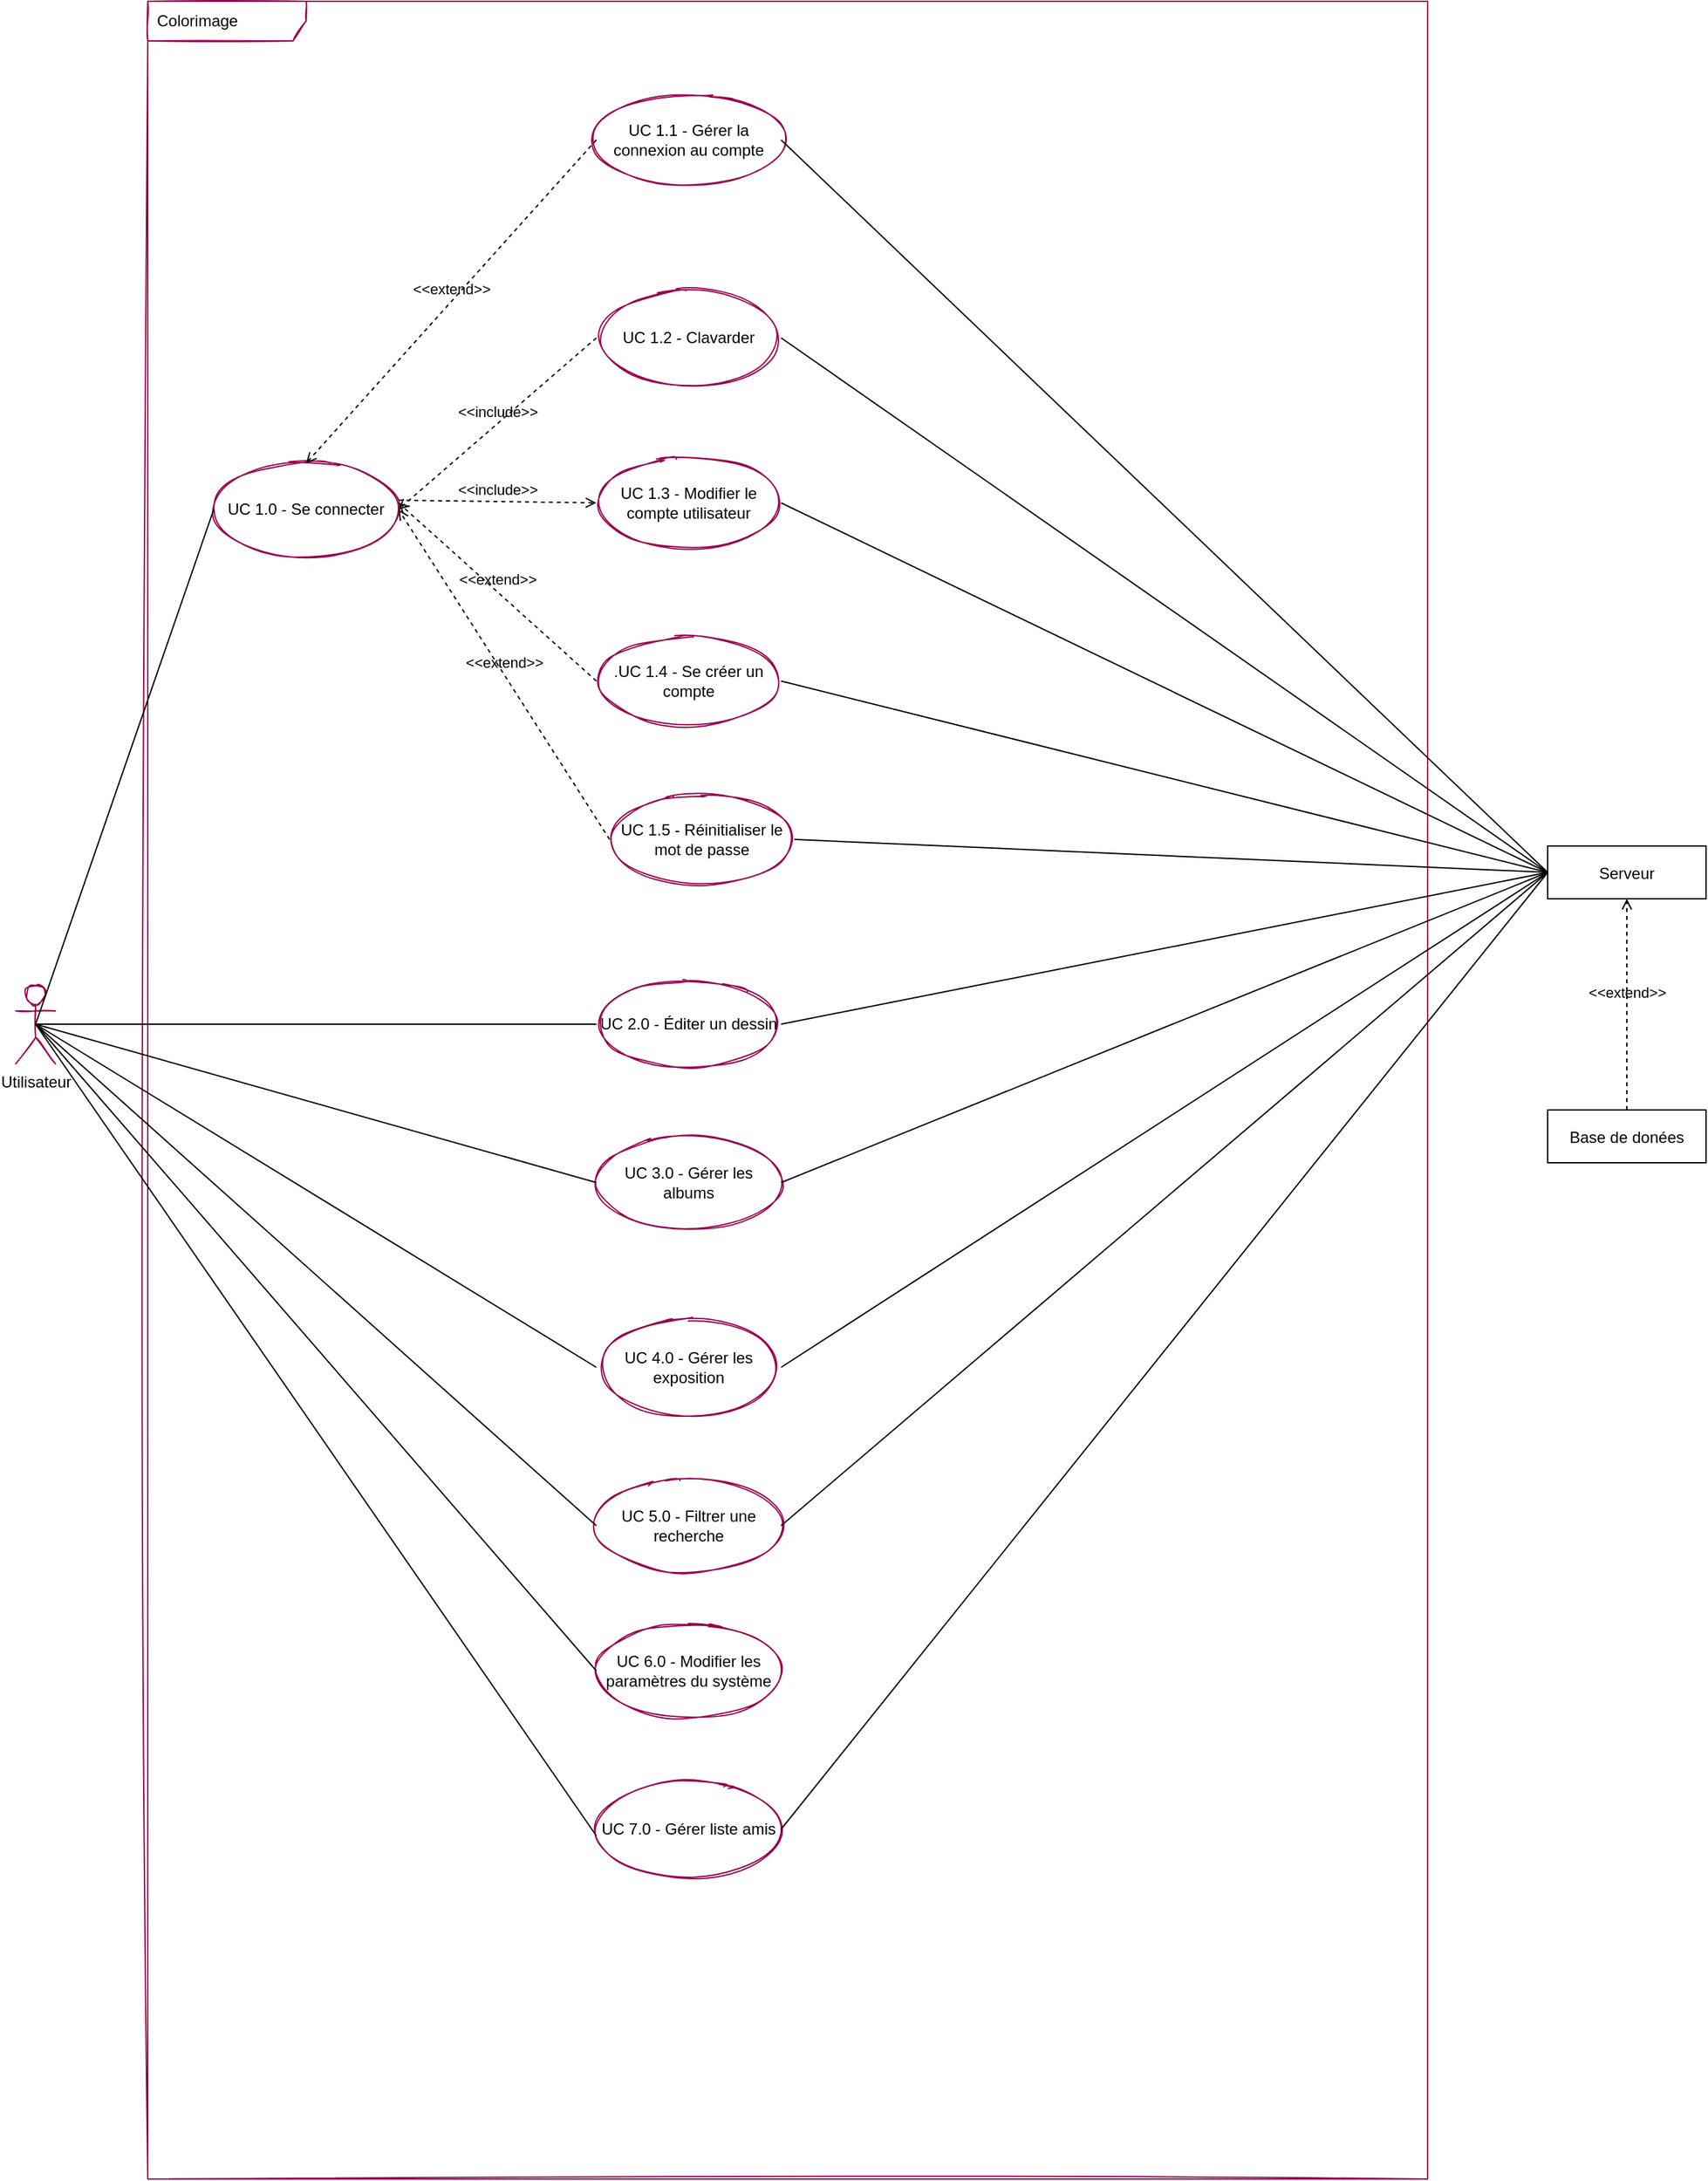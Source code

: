 <mxfile version="14.1.8" type="device" pages="10"><diagram id="wHkSoTx1tok55gZ-tUdK" name="Diagramme de context"><mxGraphModel dx="2302" dy="822" grid="1" gridSize="10" guides="1" tooltips="1" connect="1" arrows="1" fold="1" page="1" pageScale="1" pageWidth="827" pageHeight="1169" math="0" shadow="0"><root><mxCell id="fLdRywa-yNxr8h3Jz0oD-0"/><mxCell id="fLdRywa-yNxr8h3Jz0oD-1" parent="fLdRywa-yNxr8h3Jz0oD-0"/><mxCell id="eJ7ArNm6m8iVZwVPx6kh-1" value="Colorimage" style="shape=umlFrame;whiteSpace=wrap;html=1;width=120;height=30;boundedLbl=1;verticalAlign=middle;align=left;spacingLeft=5;sketch=1;strokeColor=#99004D;fillColor=none;" parent="fLdRywa-yNxr8h3Jz0oD-1" vertex="1"><mxGeometry x="180" y="80" width="970" height="1650" as="geometry"/></mxCell><mxCell id="eJ7ArNm6m8iVZwVPx6kh-5" value="Utilisateur&lt;br&gt;" style="shape=umlActor;verticalLabelPosition=bottom;verticalAlign=top;html=1;sketch=1;strokeColor=#99004D;fillColor=none;" parent="fLdRywa-yNxr8h3Jz0oD-1" vertex="1"><mxGeometry x="80" y="825" width="30" height="60" as="geometry"/></mxCell><mxCell id="eJ7ArNm6m8iVZwVPx6kh-7" value="UC 1.2 -&amp;nbsp;Clavarder" style="ellipse;whiteSpace=wrap;html=1;sketch=1;strokeColor=#99004D;fillColor=none;" parent="fLdRywa-yNxr8h3Jz0oD-1" vertex="1"><mxGeometry x="520" y="300" width="140" height="70" as="geometry"/></mxCell><mxCell id="eJ7ArNm6m8iVZwVPx6kh-8" value="UC 2.0 - Éditer un dessin" style="ellipse;whiteSpace=wrap;html=1;sketch=1;strokeColor=#99004D;fillColor=none;" parent="fLdRywa-yNxr8h3Jz0oD-1" vertex="1"><mxGeometry x="520" y="820" width="140" height="70" as="geometry"/></mxCell><mxCell id="eJ7ArNm6m8iVZwVPx6kh-10" value="UC 1.0 -&amp;nbsp;Se connecter" style="ellipse;whiteSpace=wrap;html=1;sketch=1;strokeColor=#99004D;fillColor=none;" parent="fLdRywa-yNxr8h3Jz0oD-1" vertex="1"><mxGeometry x="230" y="430" width="140" height="70" as="geometry"/></mxCell><mxCell id="eJ7ArNm6m8iVZwVPx6kh-21" value="UC 3.0 - Gérer les albums" style="ellipse;whiteSpace=wrap;html=1;sketch=1;strokeColor=#99004D;fillColor=none;" parent="fLdRywa-yNxr8h3Jz0oD-1" vertex="1"><mxGeometry x="520" y="940" width="140" height="70" as="geometry"/></mxCell><mxCell id="HFNNEHlhdOLZdR71XZs1-1" value="UC 6.0 - Modifier les paramètres du système" style="ellipse;whiteSpace=wrap;html=1;sketch=1;strokeColor=#99004D;fillColor=none;" parent="fLdRywa-yNxr8h3Jz0oD-1" vertex="1"><mxGeometry x="520" y="1310" width="140" height="70" as="geometry"/></mxCell><mxCell id="zC8quCcsxWWIRVOaOPRV-2" style="edgeStyle=none;orthogonalLoop=1;jettySize=auto;html=1;dashed=0;labelBackgroundColor=none;endArrow=close;endFill=0;entryX=0;entryY=0.5;entryDx=0;entryDy=0;exitX=0.5;exitY=0.5;exitDx=0;exitDy=0;exitPerimeter=0;" parent="fLdRywa-yNxr8h3Jz0oD-1" source="eJ7ArNm6m8iVZwVPx6kh-5" target="eJ7ArNm6m8iVZwVPx6kh-10" edge="1"><mxGeometry relative="1" as="geometry"><mxPoint x="100" y="465" as="sourcePoint"/><mxPoint x="260.564" y="259.432" as="targetPoint"/></mxGeometry></mxCell><mxCell id="v0pZbIF2qrcinARP8mLf-0" value="&amp;lt;&amp;lt;include&amp;gt;&amp;gt;" style="html=1;verticalAlign=bottom;labelBackgroundColor=none;endArrow=open;endFill=0;dashed=1;exitX=0;exitY=0.5;exitDx=0;exitDy=0;entryX=1;entryY=0.5;entryDx=0;entryDy=0;" parent="fLdRywa-yNxr8h3Jz0oD-1" source="eJ7ArNm6m8iVZwVPx6kh-7" target="eJ7ArNm6m8iVZwVPx6kh-10" edge="1"><mxGeometry width="160" relative="1" as="geometry"><mxPoint x="280" y="550" as="sourcePoint"/><mxPoint x="440" y="550" as="targetPoint"/></mxGeometry></mxCell><mxCell id="v0pZbIF2qrcinARP8mLf-2" value="UC 1.3 - Modifier le compte utilisateur" style="ellipse;whiteSpace=wrap;html=1;sketch=1;strokeColor=#99004D;fillColor=none;" parent="fLdRywa-yNxr8h3Jz0oD-1" vertex="1"><mxGeometry x="520" y="425" width="140" height="70" as="geometry"/></mxCell><mxCell id="zpbm56msjumBNDwkvnRI-4" value="&amp;lt;&amp;lt;include&amp;gt;&amp;gt;" style="html=1;verticalAlign=bottom;labelBackgroundColor=none;endArrow=open;endFill=0;dashed=1;exitX=1;exitY=0.4;exitDx=0;exitDy=0;exitPerimeter=0;entryX=0;entryY=0.5;entryDx=0;entryDy=0;" parent="fLdRywa-yNxr8h3Jz0oD-1" source="eJ7ArNm6m8iVZwVPx6kh-10" target="v0pZbIF2qrcinARP8mLf-2" edge="1"><mxGeometry width="160" relative="1" as="geometry"><mxPoint x="320" y="650" as="sourcePoint"/><mxPoint x="480" y="650" as="targetPoint"/></mxGeometry></mxCell><mxCell id="zpbm56msjumBNDwkvnRI-5" style="edgeStyle=none;orthogonalLoop=1;jettySize=auto;html=1;dashed=0;labelBackgroundColor=none;endArrow=close;endFill=0;entryX=0;entryY=0.5;entryDx=0;entryDy=0;exitX=0.5;exitY=0.5;exitDx=0;exitDy=0;exitPerimeter=0;" parent="fLdRywa-yNxr8h3Jz0oD-1" source="eJ7ArNm6m8iVZwVPx6kh-5" target="HFNNEHlhdOLZdR71XZs1-1" edge="1"><mxGeometry relative="1" as="geometry"><mxPoint x="90" y="500" as="sourcePoint"/><mxPoint x="240" y="475" as="targetPoint"/></mxGeometry></mxCell><mxCell id="zpbm56msjumBNDwkvnRI-6" value=".UC 1.4 - Se créer un compte" style="ellipse;whiteSpace=wrap;html=1;sketch=1;strokeColor=#99004D;fillColor=none;" parent="fLdRywa-yNxr8h3Jz0oD-1" vertex="1"><mxGeometry x="520" y="560" width="140" height="70" as="geometry"/></mxCell><mxCell id="zpbm56msjumBNDwkvnRI-7" value="UC 1.5 - Réinitialiser le mot de passe" style="ellipse;whiteSpace=wrap;html=1;sketch=1;strokeColor=#99004D;fillColor=none;" parent="fLdRywa-yNxr8h3Jz0oD-1" vertex="1"><mxGeometry x="530" y="680" width="140" height="70" as="geometry"/></mxCell><mxCell id="zpbm56msjumBNDwkvnRI-8" value="&amp;lt;&amp;lt;extend&amp;gt;&amp;gt;" style="html=1;verticalAlign=bottom;labelBackgroundColor=none;endArrow=open;endFill=0;dashed=1;exitX=0;exitY=0.5;exitDx=0;exitDy=0;" parent="fLdRywa-yNxr8h3Jz0oD-1" source="zpbm56msjumBNDwkvnRI-6" edge="1"><mxGeometry width="160" relative="1" as="geometry"><mxPoint x="280" y="610" as="sourcePoint"/><mxPoint x="370" y="460" as="targetPoint"/></mxGeometry></mxCell><mxCell id="zpbm56msjumBNDwkvnRI-9" value="&amp;lt;&amp;lt;extend&amp;gt;&amp;gt;" style="html=1;verticalAlign=bottom;labelBackgroundColor=none;endArrow=open;endFill=0;dashed=1;exitX=0;exitY=0.5;exitDx=0;exitDy=0;entryX=1;entryY=0.5;entryDx=0;entryDy=0;" parent="fLdRywa-yNxr8h3Jz0oD-1" source="zpbm56msjumBNDwkvnRI-7" target="eJ7ArNm6m8iVZwVPx6kh-10" edge="1"><mxGeometry width="160" relative="1" as="geometry"><mxPoint x="370" y="460" as="sourcePoint"/><mxPoint x="580" y="490" as="targetPoint"/></mxGeometry></mxCell><mxCell id="d0qokZeku6l40rDGgxcM-0" style="edgeStyle=none;orthogonalLoop=1;jettySize=auto;html=1;dashed=0;labelBackgroundColor=none;endArrow=close;endFill=0;entryX=0;entryY=0.5;entryDx=0;entryDy=0;exitX=0.5;exitY=0.5;exitDx=0;exitDy=0;exitPerimeter=0;" parent="fLdRywa-yNxr8h3Jz0oD-1" source="eJ7ArNm6m8iVZwVPx6kh-5" target="eJ7ArNm6m8iVZwVPx6kh-8" edge="1"><mxGeometry relative="1" as="geometry"><mxPoint x="100" y="480" as="sourcePoint"/><mxPoint x="560" y="1275" as="targetPoint"/></mxGeometry></mxCell><mxCell id="d0qokZeku6l40rDGgxcM-1" style="edgeStyle=none;orthogonalLoop=1;jettySize=auto;html=1;dashed=0;labelBackgroundColor=none;endArrow=close;endFill=0;entryX=0;entryY=0.5;entryDx=0;entryDy=0;exitX=0.5;exitY=0.5;exitDx=0;exitDy=0;exitPerimeter=0;" parent="fLdRywa-yNxr8h3Jz0oD-1" source="eJ7ArNm6m8iVZwVPx6kh-5" target="eJ7ArNm6m8iVZwVPx6kh-21" edge="1"><mxGeometry relative="1" as="geometry"><mxPoint x="100" y="500" as="sourcePoint"/><mxPoint x="240" y="475" as="targetPoint"/></mxGeometry></mxCell><mxCell id="d0qokZeku6l40rDGgxcM-2" value="UC 4.0 - Gérer les exposition" style="ellipse;whiteSpace=wrap;html=1;sketch=1;strokeColor=#99004D;fillColor=none;" parent="fLdRywa-yNxr8h3Jz0oD-1" vertex="1"><mxGeometry x="520" y="1080" width="140" height="70" as="geometry"/></mxCell><mxCell id="BCHXBmObDie9hj477N7H-1" value="UC 1.1 - Gérer la connexion au compte" style="ellipse;whiteSpace=wrap;html=1;sketch=1;strokeColor=#99004D;fillColor=none;" parent="fLdRywa-yNxr8h3Jz0oD-1" vertex="1"><mxGeometry x="520" y="150" width="140" height="70" as="geometry"/></mxCell><mxCell id="lR7d9XoT89fqS9OGx2qL-0" value="&amp;lt;&amp;lt;extend&amp;gt;&amp;gt;" style="html=1;verticalAlign=bottom;labelBackgroundColor=none;endArrow=open;endFill=0;dashed=1;exitX=0;exitY=0.5;exitDx=0;exitDy=0;entryX=0.5;entryY=0;entryDx=0;entryDy=0;" parent="fLdRywa-yNxr8h3Jz0oD-1" source="BCHXBmObDie9hj477N7H-1" target="eJ7ArNm6m8iVZwVPx6kh-10" edge="1"><mxGeometry width="160" relative="1" as="geometry"><mxPoint x="260" y="310" as="sourcePoint"/><mxPoint x="420" y="310" as="targetPoint"/></mxGeometry></mxCell><mxCell id="4fSF4SCf_OAjbf6zo34X-0" style="edgeStyle=none;orthogonalLoop=1;jettySize=auto;html=1;dashed=0;labelBackgroundColor=none;endArrow=close;endFill=0;entryX=0;entryY=0.5;entryDx=0;entryDy=0;exitX=0.5;exitY=0.5;exitDx=0;exitDy=0;exitPerimeter=0;" parent="fLdRywa-yNxr8h3Jz0oD-1" source="eJ7ArNm6m8iVZwVPx6kh-5" target="d0qokZeku6l40rDGgxcM-2" edge="1"><mxGeometry relative="1" as="geometry"><mxPoint x="100" y="500" as="sourcePoint"/><mxPoint x="550" y="1255" as="targetPoint"/></mxGeometry></mxCell><mxCell id="4fSF4SCf_OAjbf6zo34X-1" value="UC 5.0 - Filtrer une recherche" style="ellipse;whiteSpace=wrap;html=1;sketch=1;strokeColor=#99004D;fillColor=none;" parent="fLdRywa-yNxr8h3Jz0oD-1" vertex="1"><mxGeometry x="520" y="1200" width="140" height="70" as="geometry"/></mxCell><mxCell id="wLWKMoWndQ-dpw0kp-UY-0" style="edgeStyle=none;orthogonalLoop=1;jettySize=auto;html=1;dashed=0;labelBackgroundColor=none;endArrow=close;endFill=0;entryX=0;entryY=0.5;entryDx=0;entryDy=0;exitX=0.5;exitY=0.5;exitDx=0;exitDy=0;exitPerimeter=0;" parent="fLdRywa-yNxr8h3Jz0oD-1" source="eJ7ArNm6m8iVZwVPx6kh-5" target="4fSF4SCf_OAjbf6zo34X-1" edge="1"><mxGeometry relative="1" as="geometry"><mxPoint x="120" y="880" as="sourcePoint"/><mxPoint x="530" y="1145" as="targetPoint"/></mxGeometry></mxCell><mxCell id="TLkhwfnVgDK3lj5YbJBq-1" value="UC 7.0 - Gérer liste amis" style="ellipse;whiteSpace=wrap;html=1;sketch=1;strokeColor=#99004D;fillColor=none;" parent="fLdRywa-yNxr8h3Jz0oD-1" vertex="1"><mxGeometry x="520" y="1430" width="140" height="70" as="geometry"/></mxCell><mxCell id="JuWGoARIpyPnjUi9C8YE-0" style="edgeStyle=none;orthogonalLoop=1;jettySize=auto;html=1;dashed=0;labelBackgroundColor=none;endArrow=close;endFill=0;exitX=0.5;exitY=0.5;exitDx=0;exitDy=0;exitPerimeter=0;" parent="fLdRywa-yNxr8h3Jz0oD-1" source="eJ7ArNm6m8iVZwVPx6kh-5" edge="1"><mxGeometry relative="1" as="geometry"><mxPoint x="105" y="980" as="sourcePoint"/><mxPoint x="520" y="1470" as="targetPoint"/></mxGeometry></mxCell><mxCell id="JuWGoARIpyPnjUi9C8YE-1" value="Serveur" style="fontStyle=0;" parent="fLdRywa-yNxr8h3Jz0oD-1" vertex="1"><mxGeometry x="1241" y="720" width="120" height="40" as="geometry"/></mxCell><mxCell id="JuWGoARIpyPnjUi9C8YE-2" value="Base de donées" style="fontStyle=0;" parent="fLdRywa-yNxr8h3Jz0oD-1" vertex="1"><mxGeometry x="1241" y="920" width="120" height="40" as="geometry"/></mxCell><mxCell id="JuWGoARIpyPnjUi9C8YE-3" style="edgeStyle=none;orthogonalLoop=1;jettySize=auto;html=1;dashed=0;labelBackgroundColor=none;endArrow=close;endFill=0;entryX=1;entryY=0.5;entryDx=0;entryDy=0;exitX=0;exitY=0.5;exitDx=0;exitDy=0;" parent="fLdRywa-yNxr8h3Jz0oD-1" source="JuWGoARIpyPnjUi9C8YE-1" target="BCHXBmObDie9hj477N7H-1" edge="1"><mxGeometry relative="1" as="geometry"><mxPoint x="1233.5" y="690" as="sourcePoint"/><mxPoint x="1368.5" y="300" as="targetPoint"/></mxGeometry></mxCell><mxCell id="JuWGoARIpyPnjUi9C8YE-4" style="edgeStyle=none;orthogonalLoop=1;jettySize=auto;html=1;dashed=0;labelBackgroundColor=none;endArrow=close;endFill=0;entryX=1;entryY=0.5;entryDx=0;entryDy=0;exitX=0;exitY=0.5;exitDx=0;exitDy=0;" parent="fLdRywa-yNxr8h3Jz0oD-1" source="JuWGoARIpyPnjUi9C8YE-1" target="eJ7ArNm6m8iVZwVPx6kh-7" edge="1"><mxGeometry relative="1" as="geometry"><mxPoint x="1240" y="740" as="sourcePoint"/><mxPoint x="670.0" y="195" as="targetPoint"/></mxGeometry></mxCell><mxCell id="JuWGoARIpyPnjUi9C8YE-5" style="edgeStyle=none;orthogonalLoop=1;jettySize=auto;html=1;dashed=0;labelBackgroundColor=none;endArrow=close;endFill=0;entryX=1;entryY=0.5;entryDx=0;entryDy=0;exitX=0;exitY=0.5;exitDx=0;exitDy=0;" parent="fLdRywa-yNxr8h3Jz0oD-1" source="JuWGoARIpyPnjUi9C8YE-1" target="v0pZbIF2qrcinARP8mLf-2" edge="1"><mxGeometry relative="1" as="geometry"><mxPoint x="1240" y="740" as="sourcePoint"/><mxPoint x="670.0" y="345" as="targetPoint"/></mxGeometry></mxCell><mxCell id="JuWGoARIpyPnjUi9C8YE-6" style="edgeStyle=none;orthogonalLoop=1;jettySize=auto;html=1;dashed=0;labelBackgroundColor=none;endArrow=close;endFill=0;entryX=1;entryY=0.5;entryDx=0;entryDy=0;exitX=0;exitY=0.5;exitDx=0;exitDy=0;" parent="fLdRywa-yNxr8h3Jz0oD-1" source="JuWGoARIpyPnjUi9C8YE-1" target="zpbm56msjumBNDwkvnRI-6" edge="1"><mxGeometry relative="1" as="geometry"><mxPoint x="1240" y="740" as="sourcePoint"/><mxPoint x="670.0" y="470" as="targetPoint"/></mxGeometry></mxCell><mxCell id="JuWGoARIpyPnjUi9C8YE-7" style="edgeStyle=none;orthogonalLoop=1;jettySize=auto;html=1;dashed=0;labelBackgroundColor=none;endArrow=close;endFill=0;entryX=1;entryY=0.5;entryDx=0;entryDy=0;exitX=0;exitY=0.5;exitDx=0;exitDy=0;" parent="fLdRywa-yNxr8h3Jz0oD-1" source="JuWGoARIpyPnjUi9C8YE-1" target="zpbm56msjumBNDwkvnRI-7" edge="1"><mxGeometry relative="1" as="geometry"><mxPoint x="1240" y="740" as="sourcePoint"/><mxPoint x="670.0" y="605" as="targetPoint"/></mxGeometry></mxCell><mxCell id="JuWGoARIpyPnjUi9C8YE-8" style="edgeStyle=none;orthogonalLoop=1;jettySize=auto;html=1;dashed=0;labelBackgroundColor=none;endArrow=close;endFill=0;entryX=1;entryY=0.5;entryDx=0;entryDy=0;exitX=0;exitY=0.5;exitDx=0;exitDy=0;" parent="fLdRywa-yNxr8h3Jz0oD-1" source="JuWGoARIpyPnjUi9C8YE-1" target="eJ7ArNm6m8iVZwVPx6kh-8" edge="1"><mxGeometry relative="1" as="geometry"><mxPoint x="1220" y="790" as="sourcePoint"/><mxPoint x="680" y="725" as="targetPoint"/></mxGeometry></mxCell><mxCell id="JuWGoARIpyPnjUi9C8YE-9" style="edgeStyle=none;orthogonalLoop=1;jettySize=auto;html=1;dashed=0;labelBackgroundColor=none;endArrow=close;endFill=0;entryX=1;entryY=0.5;entryDx=0;entryDy=0;exitX=0;exitY=0.5;exitDx=0;exitDy=0;" parent="fLdRywa-yNxr8h3Jz0oD-1" source="JuWGoARIpyPnjUi9C8YE-1" target="eJ7ArNm6m8iVZwVPx6kh-21" edge="1"><mxGeometry relative="1" as="geometry"><mxPoint x="1251" y="750" as="sourcePoint"/><mxPoint x="670" y="865" as="targetPoint"/></mxGeometry></mxCell><mxCell id="JuWGoARIpyPnjUi9C8YE-10" style="edgeStyle=none;orthogonalLoop=1;jettySize=auto;html=1;dashed=0;labelBackgroundColor=none;endArrow=close;endFill=0;entryX=1;entryY=0.5;entryDx=0;entryDy=0;exitX=0;exitY=0.5;exitDx=0;exitDy=0;" parent="fLdRywa-yNxr8h3Jz0oD-1" source="JuWGoARIpyPnjUi9C8YE-1" target="d0qokZeku6l40rDGgxcM-2" edge="1"><mxGeometry relative="1" as="geometry"><mxPoint x="1251" y="750" as="sourcePoint"/><mxPoint x="670" y="985" as="targetPoint"/></mxGeometry></mxCell><mxCell id="JuWGoARIpyPnjUi9C8YE-11" style="edgeStyle=none;orthogonalLoop=1;jettySize=auto;html=1;dashed=0;labelBackgroundColor=none;endArrow=close;endFill=0;entryX=1;entryY=0.5;entryDx=0;entryDy=0;exitX=0;exitY=0.5;exitDx=0;exitDy=0;" parent="fLdRywa-yNxr8h3Jz0oD-1" source="JuWGoARIpyPnjUi9C8YE-1" target="4fSF4SCf_OAjbf6zo34X-1" edge="1"><mxGeometry relative="1" as="geometry"><mxPoint x="1251" y="750" as="sourcePoint"/><mxPoint x="670" y="1125" as="targetPoint"/></mxGeometry></mxCell><mxCell id="JuWGoARIpyPnjUi9C8YE-12" style="edgeStyle=none;orthogonalLoop=1;jettySize=auto;html=1;dashed=0;labelBackgroundColor=none;endArrow=close;endFill=0;entryX=1;entryY=0.5;entryDx=0;entryDy=0;exitX=0;exitY=0.5;exitDx=0;exitDy=0;" parent="fLdRywa-yNxr8h3Jz0oD-1" source="JuWGoARIpyPnjUi9C8YE-1" target="TLkhwfnVgDK3lj5YbJBq-1" edge="1"><mxGeometry relative="1" as="geometry"><mxPoint x="1251" y="750" as="sourcePoint"/><mxPoint x="670" y="1245" as="targetPoint"/></mxGeometry></mxCell><mxCell id="O53GmE8ZIpx3EZ9aUij7-0" value="&amp;lt;&amp;lt;extend&amp;gt;&amp;gt;" style="html=1;verticalAlign=bottom;labelBackgroundColor=none;endArrow=open;endFill=0;dashed=1;entryX=0.5;entryY=1;entryDx=0;entryDy=0;exitX=0.5;exitY=0;exitDx=0;exitDy=0;" parent="fLdRywa-yNxr8h3Jz0oD-1" source="JuWGoARIpyPnjUi9C8YE-2" target="JuWGoARIpyPnjUi9C8YE-1" edge="1"><mxGeometry width="160" relative="1" as="geometry"><mxPoint x="1260" y="1010" as="sourcePoint"/><mxPoint x="1420" y="1010" as="targetPoint"/></mxGeometry></mxCell></root></mxGraphModel></diagram><diagram id="lpoHCdwyRbJe9LrhOX83" name="UC 1.1 - Gérer la connexion au compte"><mxGraphModel dx="1326" dy="1975" grid="1" gridSize="10" guides="1" tooltips="1" connect="1" arrows="1" fold="1" page="1" pageScale="1" pageWidth="827" pageHeight="1169" math="0" shadow="0"><root><mxCell id="o5tLOddr8YhFJsfp13zl-0"/><mxCell id="o5tLOddr8YhFJsfp13zl-1" parent="o5tLOddr8YhFJsfp13zl-0"/><mxCell id="zmBTuJ5hfOg1EeilCz4O-0" value="&lt;span style=&quot;text-align: center&quot;&gt;UC 1.1 - Gérer la connexion au compte&lt;/span&gt;" style="shape=umlFrame;whiteSpace=wrap;html=1;width=250;height=30;boundedLbl=1;verticalAlign=middle;align=left;spacingLeft=5;sketch=1;strokeColor=#99004D;fillColor=none;" parent="o5tLOddr8YhFJsfp13zl-1" vertex="1"><mxGeometry x="120" y="-1080" width="520" height="550" as="geometry"/></mxCell><mxCell id="RWZv17eVHg-FC1Xf9Ilf-0" value="UC 1.1 - Gérer la connexion au compte" style="ellipse;whiteSpace=wrap;html=1;sketch=1;strokeColor=#99004D;fillColor=none;" parent="o5tLOddr8YhFJsfp13zl-1" vertex="1"><mxGeometry x="160" y="-850" width="140" height="70" as="geometry"/></mxCell><mxCell id="O5nUb7UpuM3AhuzH-xMW-0" value="UC 1.1.1 - S'autentifier à son compte utilisateur" style="ellipse;whiteSpace=wrap;html=1;sketch=1;strokeColor=#99004D;fillColor=none;" parent="o5tLOddr8YhFJsfp13zl-1" vertex="1"><mxGeometry x="400" y="-1000" width="140" height="70" as="geometry"/></mxCell><mxCell id="O5nUb7UpuM3AhuzH-xMW-1" value="UC 1.1.2 Créer un nouveau compte utilisateur" style="ellipse;whiteSpace=wrap;html=1;sketch=1;strokeColor=#99004D;fillColor=none;" parent="o5tLOddr8YhFJsfp13zl-1" vertex="1"><mxGeometry x="400" y="-850" width="140" height="70" as="geometry"/></mxCell><mxCell id="O5nUb7UpuM3AhuzH-xMW-2" value="UC 1.1.3 - Signaler un mots de passe oublié" style="ellipse;whiteSpace=wrap;html=1;sketch=1;strokeColor=#99004D;fillColor=none;" parent="o5tLOddr8YhFJsfp13zl-1" vertex="1"><mxGeometry x="400" y="-700" width="140" height="70" as="geometry"/></mxCell><mxCell id="w_Xd2J8FMxiRiNwEUnxZ-0" value="&amp;lt;&amp;lt;include&amp;gt;&amp;gt;" style="html=1;verticalAlign=bottom;labelBackgroundColor=none;endArrow=open;endFill=0;dashed=1;exitX=1;exitY=0.5;exitDx=0;exitDy=0;entryX=0;entryY=0.5;entryDx=0;entryDy=0;" parent="o5tLOddr8YhFJsfp13zl-1" source="RWZv17eVHg-FC1Xf9Ilf-0" target="O5nUb7UpuM3AhuzH-xMW-0" edge="1"><mxGeometry width="160" relative="1" as="geometry"><mxPoint x="260" y="-880" as="sourcePoint"/><mxPoint x="420" y="-880" as="targetPoint"/></mxGeometry></mxCell><mxCell id="w_Xd2J8FMxiRiNwEUnxZ-1" value="&amp;lt;&amp;lt;include&amp;gt;&amp;gt;" style="html=1;verticalAlign=bottom;labelBackgroundColor=none;endArrow=open;endFill=0;dashed=1;exitX=1;exitY=0.5;exitDx=0;exitDy=0;entryX=0;entryY=0.5;entryDx=0;entryDy=0;" parent="o5tLOddr8YhFJsfp13zl-1" source="RWZv17eVHg-FC1Xf9Ilf-0" target="O5nUb7UpuM3AhuzH-xMW-1" edge="1"><mxGeometry width="160" relative="1" as="geometry"><mxPoint x="250" y="-660" as="sourcePoint"/><mxPoint x="410" y="-660" as="targetPoint"/></mxGeometry></mxCell><mxCell id="w_Xd2J8FMxiRiNwEUnxZ-2" value="&amp;lt;&amp;lt;include&amp;gt;&amp;gt;" style="html=1;verticalAlign=bottom;labelBackgroundColor=none;endArrow=open;endFill=0;dashed=1;exitX=1;exitY=0.5;exitDx=0;exitDy=0;entryX=0;entryY=0.5;entryDx=0;entryDy=0;" parent="o5tLOddr8YhFJsfp13zl-1" source="RWZv17eVHg-FC1Xf9Ilf-0" target="O5nUb7UpuM3AhuzH-xMW-2" edge="1"><mxGeometry width="160" relative="1" as="geometry"><mxPoint x="230" y="-660" as="sourcePoint"/><mxPoint x="390" y="-660" as="targetPoint"/></mxGeometry></mxCell><mxCell id="MvIiYNlk97qySAQ3q7wJ-0" value="Utilisateur&lt;br&gt;" style="shape=umlActor;verticalLabelPosition=bottom;verticalAlign=top;html=1;sketch=1;strokeColor=#99004D;fillColor=none;" parent="o5tLOddr8YhFJsfp13zl-1" vertex="1"><mxGeometry x="40" y="-845" width="30" height="60" as="geometry"/></mxCell><mxCell id="7q7AMKpqcl_bVVfdNfvn-0" style="edgeStyle=none;orthogonalLoop=1;jettySize=auto;html=1;dashed=0;labelBackgroundColor=none;endArrow=close;endFill=0;entryX=0;entryY=0.5;entryDx=0;entryDy=0;exitX=0.5;exitY=0.5;exitDx=0;exitDy=0;exitPerimeter=0;" parent="o5tLOddr8YhFJsfp13zl-1" source="MvIiYNlk97qySAQ3q7wJ-0" target="RWZv17eVHg-FC1Xf9Ilf-0" edge="1"><mxGeometry relative="1" as="geometry"><mxPoint x="-11" y="-900" as="sourcePoint"/><mxPoint x="414" y="-900" as="targetPoint"/></mxGeometry></mxCell></root></mxGraphModel></diagram><diagram id="jzufnUwsLX7rl2ob-gQ_" name="UC 1.2 - Clavarder"><mxGraphModel dx="1326" dy="1975" grid="1" gridSize="10" guides="1" tooltips="1" connect="1" arrows="1" fold="1" page="1" pageScale="1" pageWidth="827" pageHeight="1169" math="0" shadow="0"><root><mxCell id="MCGpZm9w-QOT_2ROyzJG-0"/><mxCell id="MCGpZm9w-QOT_2ROyzJG-1" parent="MCGpZm9w-QOT_2ROyzJG-0"/><mxCell id="IVZVFE16TwKxMm1q55PA-0" value="&lt;span style=&quot;text-align: center&quot;&gt;UC 1.2 -&amp;nbsp;Clavarder&lt;/span&gt;" style="shape=umlFrame;whiteSpace=wrap;html=1;width=250;height=30;boundedLbl=1;verticalAlign=middle;align=left;spacingLeft=5;sketch=1;strokeColor=#99004D;fillColor=none;" parent="MCGpZm9w-QOT_2ROyzJG-1" vertex="1"><mxGeometry x="120" y="-1080" width="830" height="1190" as="geometry"/></mxCell><mxCell id="03fCN1ZMtb7mQJVTeJPW-0" value="UC 1.2 -&amp;nbsp;Clavarder" style="ellipse;whiteSpace=wrap;html=1;sketch=1;strokeColor=#99004D;fillColor=none;" parent="MCGpZm9w-QOT_2ROyzJG-1" vertex="1"><mxGeometry x="160" y="-710" width="140" height="70" as="geometry"/></mxCell><mxCell id="-1_kYqsLQB-eoGqU3_L6-0" value="UC 1.2.1 - Envoyer un message" style="ellipse;whiteSpace=wrap;html=1;sketch=1;strokeColor=#99004D;fillColor=none;" parent="MCGpZm9w-QOT_2ROyzJG-1" vertex="1"><mxGeometry x="400" y="-1010" width="140" height="70" as="geometry"/></mxCell><mxCell id="-1_kYqsLQB-eoGqU3_L6-1" value="UC 1.2.2 - Supprimer un message" style="ellipse;whiteSpace=wrap;html=1;sketch=1;strokeColor=#99004D;fillColor=none;" parent="MCGpZm9w-QOT_2ROyzJG-1" vertex="1"><mxGeometry x="400" y="-870" width="140" height="70" as="geometry"/></mxCell><mxCell id="-1_kYqsLQB-eoGqU3_L6-3" value="UC 1.2.2.1 - Supprimer un message pour tous les utilisateurs" style="ellipse;whiteSpace=wrap;html=1;sketch=1;strokeColor=#99004D;fillColor=none;" parent="MCGpZm9w-QOT_2ROyzJG-1" vertex="1"><mxGeometry x="640" y="-820" width="140" height="70" as="geometry"/></mxCell><mxCell id="-1_kYqsLQB-eoGqU3_L6-4" value="&amp;lt;&amp;lt;include&amp;gt;&amp;gt;" style="html=1;verticalAlign=bottom;labelBackgroundColor=none;endArrow=open;endFill=0;dashed=1;entryX=0.014;entryY=0.629;entryDx=0;entryDy=0;entryPerimeter=0;exitX=1;exitY=0.5;exitDx=0;exitDy=0;" parent="MCGpZm9w-QOT_2ROyzJG-1" source="03fCN1ZMtb7mQJVTeJPW-0" target="-1_kYqsLQB-eoGqU3_L6-1" edge="1"><mxGeometry width="160" relative="1" as="geometry"><mxPoint x="330" y="-900" as="sourcePoint"/><mxPoint x="490" y="-900" as="targetPoint"/></mxGeometry></mxCell><mxCell id="-1_kYqsLQB-eoGqU3_L6-5" value="&amp;lt;&amp;lt;extend&amp;gt;&amp;gt;" style="html=1;verticalAlign=bottom;labelBackgroundColor=none;endArrow=open;endFill=0;dashed=1;entryX=1;entryY=0.5;entryDx=0;entryDy=0;exitX=0;exitY=0.5;exitDx=0;exitDy=0;" parent="MCGpZm9w-QOT_2ROyzJG-1" source="-1_kYqsLQB-eoGqU3_L6-3" target="-1_kYqsLQB-eoGqU3_L6-1" edge="1"><mxGeometry x="-0.539" y="-16" width="160" relative="1" as="geometry"><mxPoint x="510" y="-740" as="sourcePoint"/><mxPoint x="670" y="-740" as="targetPoint"/><mxPoint as="offset"/></mxGeometry></mxCell><mxCell id="-1_kYqsLQB-eoGqU3_L6-6" value="&amp;lt;&amp;lt;include&amp;gt;&amp;gt;" style="html=1;verticalAlign=bottom;labelBackgroundColor=none;endArrow=open;endFill=0;dashed=1;exitX=1;exitY=0.5;exitDx=0;exitDy=0;entryX=-0.021;entryY=0.6;entryDx=0;entryDy=0;entryPerimeter=0;" parent="MCGpZm9w-QOT_2ROyzJG-1" source="03fCN1ZMtb7mQJVTeJPW-0" target="-1_kYqsLQB-eoGqU3_L6-0" edge="1"><mxGeometry width="160" relative="1" as="geometry"><mxPoint x="240" y="-1000" as="sourcePoint"/><mxPoint x="400" y="-1000" as="targetPoint"/></mxGeometry></mxCell><mxCell id="-1_kYqsLQB-eoGqU3_L6-8" value="UC 1.2.3 - Gérer Cannau de discussion" style="ellipse;whiteSpace=wrap;html=1;sketch=1;strokeColor=#99004D;fillColor=none;" parent="MCGpZm9w-QOT_2ROyzJG-1" vertex="1"><mxGeometry x="400" y="-490" width="140" height="70" as="geometry"/></mxCell><mxCell id="-1_kYqsLQB-eoGqU3_L6-9" value="UC 1.2.3.1 - Créer un canal de discussion" style="ellipse;whiteSpace=wrap;html=1;sketch=1;strokeColor=#99004D;fillColor=none;" parent="MCGpZm9w-QOT_2ROyzJG-1" vertex="1"><mxGeometry x="640" y="-680" width="140" height="70" as="geometry"/></mxCell><mxCell id="-1_kYqsLQB-eoGqU3_L6-10" value="UC 1.2.3.3 - Quitter un canal de discution" style="ellipse;whiteSpace=wrap;html=1;sketch=1;strokeColor=#99004D;fillColor=none;" parent="MCGpZm9w-QOT_2ROyzJG-1" vertex="1"><mxGeometry x="640" y="-480" width="140" height="70" as="geometry"/></mxCell><mxCell id="-1_kYqsLQB-eoGqU3_L6-11" value="UC 1.2.3.4 - Inviter un ami à joindre un canal de discussion" style="ellipse;whiteSpace=wrap;html=1;sketch=1;strokeColor=#99004D;fillColor=none;" parent="MCGpZm9w-QOT_2ROyzJG-1" vertex="1"><mxGeometry x="640" y="-370" width="140" height="70" as="geometry"/></mxCell><mxCell id="-1_kYqsLQB-eoGqU3_L6-12" value="UC 1.2.3.5 - Alterner entre les caneaux de discussion" style="ellipse;whiteSpace=wrap;html=1;sketch=1;strokeColor=#99004D;fillColor=none;" parent="MCGpZm9w-QOT_2ROyzJG-1" vertex="1"><mxGeometry x="640" y="-270" width="140" height="70" as="geometry"/></mxCell><mxCell id="-1_kYqsLQB-eoGqU3_L6-13" value="UC 1.2.3.2 - Rejoindre un canal de discussion" style="ellipse;whiteSpace=wrap;html=1;sketch=1;strokeColor=#99004D;fillColor=none;" parent="MCGpZm9w-QOT_2ROyzJG-1" vertex="1"><mxGeometry x="640" y="-580" width="140" height="70" as="geometry"/></mxCell><mxCell id="-1_kYqsLQB-eoGqU3_L6-14" value="&amp;lt;&amp;lt;include&amp;gt;&amp;gt;" style="html=1;verticalAlign=bottom;labelBackgroundColor=none;endArrow=open;endFill=0;dashed=1;exitX=1;exitY=0.5;exitDx=0;exitDy=0;entryX=0;entryY=0.5;entryDx=0;entryDy=0;" parent="MCGpZm9w-QOT_2ROyzJG-1" source="-1_kYqsLQB-eoGqU3_L6-8" target="-1_kYqsLQB-eoGqU3_L6-9" edge="1"><mxGeometry width="160" relative="1" as="geometry"><mxPoint x="460" y="-580" as="sourcePoint"/><mxPoint x="620" y="-580" as="targetPoint"/></mxGeometry></mxCell><mxCell id="-1_kYqsLQB-eoGqU3_L6-15" value="&amp;lt;&amp;lt;include&amp;gt;&amp;gt;" style="html=1;verticalAlign=bottom;labelBackgroundColor=none;endArrow=open;endFill=0;dashed=1;entryX=0;entryY=0.5;entryDx=0;entryDy=0;exitX=1;exitY=0.5;exitDx=0;exitDy=0;" parent="MCGpZm9w-QOT_2ROyzJG-1" source="-1_kYqsLQB-eoGqU3_L6-8" target="-1_kYqsLQB-eoGqU3_L6-13" edge="1"><mxGeometry width="160" relative="1" as="geometry"><mxPoint x="440" y="-360" as="sourcePoint"/><mxPoint x="600" y="-360" as="targetPoint"/></mxGeometry></mxCell><mxCell id="-1_kYqsLQB-eoGqU3_L6-16" value="&amp;lt;&amp;lt;include&amp;gt;&amp;gt;" style="html=1;verticalAlign=bottom;labelBackgroundColor=none;endArrow=open;endFill=0;dashed=1;entryX=0;entryY=0.5;entryDx=0;entryDy=0;exitX=1;exitY=0.5;exitDx=0;exitDy=0;" parent="MCGpZm9w-QOT_2ROyzJG-1" source="-1_kYqsLQB-eoGqU3_L6-8" target="-1_kYqsLQB-eoGqU3_L6-10" edge="1"><mxGeometry width="160" relative="1" as="geometry"><mxPoint x="410" y="-390" as="sourcePoint"/><mxPoint x="570" y="-390" as="targetPoint"/></mxGeometry></mxCell><mxCell id="-1_kYqsLQB-eoGqU3_L6-17" value="&amp;lt;&amp;lt;include&amp;gt;&amp;gt;" style="html=1;verticalAlign=bottom;labelBackgroundColor=none;endArrow=open;endFill=0;dashed=1;entryX=0;entryY=0.5;entryDx=0;entryDy=0;exitX=1;exitY=0.5;exitDx=0;exitDy=0;" parent="MCGpZm9w-QOT_2ROyzJG-1" source="-1_kYqsLQB-eoGqU3_L6-8" target="-1_kYqsLQB-eoGqU3_L6-11" edge="1"><mxGeometry width="160" relative="1" as="geometry"><mxPoint x="380" y="-350" as="sourcePoint"/><mxPoint x="540" y="-350" as="targetPoint"/></mxGeometry></mxCell><mxCell id="-1_kYqsLQB-eoGqU3_L6-18" value="&amp;lt;&amp;lt;include&amp;gt;&amp;gt;" style="html=1;verticalAlign=bottom;labelBackgroundColor=none;endArrow=open;endFill=0;dashed=1;exitX=1;exitY=0.5;exitDx=0;exitDy=0;entryX=0;entryY=0.5;entryDx=0;entryDy=0;" parent="MCGpZm9w-QOT_2ROyzJG-1" source="-1_kYqsLQB-eoGqU3_L6-8" target="-1_kYqsLQB-eoGqU3_L6-12" edge="1"><mxGeometry width="160" relative="1" as="geometry"><mxPoint x="420" y="-300" as="sourcePoint"/><mxPoint x="580" y="-300" as="targetPoint"/></mxGeometry></mxCell><mxCell id="-1_kYqsLQB-eoGqU3_L6-19" value="&amp;lt;&amp;lt;include&amp;gt;&amp;gt;" style="html=1;verticalAlign=bottom;labelBackgroundColor=none;endArrow=open;endFill=0;dashed=1;exitX=1;exitY=0.5;exitDx=0;exitDy=0;entryX=0;entryY=0.5;entryDx=0;entryDy=0;" parent="MCGpZm9w-QOT_2ROyzJG-1" source="03fCN1ZMtb7mQJVTeJPW-0" target="-1_kYqsLQB-eoGqU3_L6-8" edge="1"><mxGeometry x="0.695" y="28" width="160" relative="1" as="geometry"><mxPoint x="300" y="-590" as="sourcePoint"/><mxPoint x="460" y="-590" as="targetPoint"/><mxPoint as="offset"/></mxGeometry></mxCell><mxCell id="-1_kYqsLQB-eoGqU3_L6-22" value="UC 1.2.4 - Afficher l'historique du clavardage" style="ellipse;whiteSpace=wrap;html=1;sketch=1;strokeColor=#99004D;fillColor=none;" parent="MCGpZm9w-QOT_2ROyzJG-1" vertex="1"><mxGeometry x="390" y="-370" width="140" height="70" as="geometry"/></mxCell><mxCell id="NmGzRW__ZpTVVRSRPPl6-1" value="UC 1.2.5&amp;nbsp;- Clavarder en mode intégré" style="ellipse;whiteSpace=wrap;html=1;sketch=1;strokeColor=#99004D;fillColor=none;" parent="MCGpZm9w-QOT_2ROyzJG-1" vertex="1"><mxGeometry x="390" y="-240" width="140" height="70" as="geometry"/></mxCell><mxCell id="NmGzRW__ZpTVVRSRPPl6-2" value="UC 1.2.6&amp;nbsp;Clavarder en mode fenêtré" style="ellipse;whiteSpace=wrap;html=1;sketch=1;strokeColor=#99004D;fillColor=none;" parent="MCGpZm9w-QOT_2ROyzJG-1" vertex="1"><mxGeometry x="300" y="-80" width="140" height="70" as="geometry"/></mxCell><mxCell id="NmGzRW__ZpTVVRSRPPl6-3" value="&amp;lt;&amp;lt;extend&amp;gt;&amp;gt;" style="html=1;verticalAlign=bottom;labelBackgroundColor=none;endArrow=open;endFill=0;dashed=1;exitX=0.002;exitY=0.607;exitDx=0;exitDy=0;exitPerimeter=0;entryX=1;entryY=0.5;entryDx=0;entryDy=0;" parent="MCGpZm9w-QOT_2ROyzJG-1" source="NmGzRW__ZpTVVRSRPPl6-1" target="03fCN1ZMtb7mQJVTeJPW-0" edge="1"><mxGeometry x="-0.765" y="20" width="160" relative="1" as="geometry"><mxPoint x="270" y="80" as="sourcePoint"/><mxPoint x="430" y="80" as="targetPoint"/><mxPoint as="offset"/></mxGeometry></mxCell><mxCell id="NmGzRW__ZpTVVRSRPPl6-4" value="&amp;lt;&amp;lt;extend&amp;gt;&amp;gt;" style="html=1;verticalAlign=bottom;labelBackgroundColor=none;endArrow=open;endFill=0;dashed=1;exitX=0;exitY=0.5;exitDx=0;exitDy=0;" parent="MCGpZm9w-QOT_2ROyzJG-1" source="NmGzRW__ZpTVVRSRPPl6-2" edge="1"><mxGeometry x="-0.545" y="-30" width="160" relative="1" as="geometry"><mxPoint x="130" y="160" as="sourcePoint"/><mxPoint x="300" y="-682" as="targetPoint"/><mxPoint as="offset"/></mxGeometry></mxCell><mxCell id="NmGzRW__ZpTVVRSRPPl6-5" value="UC 1.2.7 - Alterner entre le mode fenêtré et le mode intégré" style="ellipse;whiteSpace=wrap;html=1;sketch=1;strokeColor=#99004D;fillColor=none;" parent="MCGpZm9w-QOT_2ROyzJG-1" vertex="1"><mxGeometry x="520" y="-60" width="140" height="70" as="geometry"/></mxCell><mxCell id="NmGzRW__ZpTVVRSRPPl6-6" value="&amp;lt;&amp;lt;extend&amp;gt;&amp;gt;" style="html=1;verticalAlign=bottom;labelBackgroundColor=none;endArrow=open;endFill=0;dashed=1;exitX=0;exitY=0.5;exitDx=0;exitDy=0;entryX=1;entryY=0.5;entryDx=0;entryDy=0;" parent="MCGpZm9w-QOT_2ROyzJG-1" source="NmGzRW__ZpTVVRSRPPl6-5" target="NmGzRW__ZpTVVRSRPPl6-1" edge="1"><mxGeometry x="0.188" y="-34" width="160" relative="1" as="geometry"><mxPoint x="510" y="50" as="sourcePoint"/><mxPoint x="670" y="50" as="targetPoint"/><mxPoint as="offset"/></mxGeometry></mxCell><mxCell id="NmGzRW__ZpTVVRSRPPl6-7" value="&amp;lt;&amp;lt;extend&amp;gt;&amp;gt;" style="html=1;verticalAlign=bottom;labelBackgroundColor=none;endArrow=open;endFill=0;dashed=1;exitX=0;exitY=0.5;exitDx=0;exitDy=0;entryX=1;entryY=0.5;entryDx=0;entryDy=0;" parent="MCGpZm9w-QOT_2ROyzJG-1" source="NmGzRW__ZpTVVRSRPPl6-5" target="NmGzRW__ZpTVVRSRPPl6-2" edge="1"><mxGeometry x="0.088" y="27" width="160" relative="1" as="geometry"><mxPoint x="570" y="250" as="sourcePoint"/><mxPoint x="730" y="250" as="targetPoint"/><mxPoint as="offset"/></mxGeometry></mxCell><mxCell id="NmGzRW__ZpTVVRSRPPl6-16" value="&amp;lt;&amp;lt;include&amp;gt;&amp;gt;" style="html=1;verticalAlign=bottom;labelBackgroundColor=none;endArrow=open;endFill=0;dashed=1;entryX=0;entryY=0.5;entryDx=0;entryDy=0;" parent="MCGpZm9w-QOT_2ROyzJG-1" target="-1_kYqsLQB-eoGqU3_L6-22" edge="1"><mxGeometry x="0.779" y="31" width="160" relative="1" as="geometry"><mxPoint x="300" y="-670" as="sourcePoint"/><mxPoint x="360" y="-560" as="targetPoint"/><mxPoint as="offset"/></mxGeometry></mxCell><mxCell id="86xO2X1TWV8NC8VFGaAS-0" value="Utilisateur&lt;br&gt;" style="shape=umlActor;verticalLabelPosition=bottom;verticalAlign=top;html=1;sketch=1;strokeColor=#99004D;fillColor=none;" parent="MCGpZm9w-QOT_2ROyzJG-1" vertex="1"><mxGeometry x="40" y="-710" width="30" height="60" as="geometry"/></mxCell><mxCell id="86xO2X1TWV8NC8VFGaAS-1" style="edgeStyle=none;orthogonalLoop=1;jettySize=auto;html=1;dashed=0;labelBackgroundColor=none;endArrow=close;endFill=0;entryX=0;entryY=0.5;entryDx=0;entryDy=0;exitX=0.5;exitY=0.5;exitDx=0;exitDy=0;exitPerimeter=0;" parent="MCGpZm9w-QOT_2ROyzJG-1" source="86xO2X1TWV8NC8VFGaAS-0" target="03fCN1ZMtb7mQJVTeJPW-0" edge="1"><mxGeometry relative="1" as="geometry"><mxPoint x="-11" y="-765" as="sourcePoint"/><mxPoint x="160" y="-680" as="targetPoint"/></mxGeometry></mxCell></root></mxGraphModel></diagram><diagram id="OGhIUP1csDOVhJwRQHeo" name="UC 1.3 - Modifier le compte utilisateur"><mxGraphModel dx="1326" dy="1975" grid="1" gridSize="10" guides="1" tooltips="1" connect="1" arrows="1" fold="1" page="1" pageScale="1" pageWidth="827" pageHeight="1169" math="0" shadow="0"><root><mxCell id="auimOC-ysupdAC8wKS5F-0"/><mxCell id="auimOC-ysupdAC8wKS5F-1" parent="auimOC-ysupdAC8wKS5F-0"/><mxCell id="6wVuh08TtwciTpMjZugx-0" value="&lt;span style=&quot;text-align: center&quot;&gt;UC 1.3 - Modifier le compte utilisateur&lt;/span&gt;" style="shape=umlFrame;whiteSpace=wrap;html=1;width=250;height=30;boundedLbl=1;verticalAlign=middle;align=left;spacingLeft=5;sketch=1;strokeColor=#99004D;fillColor=none;" parent="auimOC-ysupdAC8wKS5F-1" vertex="1"><mxGeometry x="120" y="-1080" width="640" height="760" as="geometry"/></mxCell><mxCell id="v9ySVNV6YMfIJ23N7boG-0" value="UC 1.3 - Modifier le compte utilisateur" style="ellipse;whiteSpace=wrap;html=1;sketch=1;strokeColor=#99004D;fillColor=none;" parent="auimOC-ysupdAC8wKS5F-1" vertex="1"><mxGeometry x="160" y="-780" width="140" height="70" as="geometry"/></mxCell><mxCell id="v9ySVNV6YMfIJ23N7boG-1" value="UC 1.3.2 -&amp;nbsp;Changer Avatar" style="ellipse;whiteSpace=wrap;html=1;sketch=1;strokeColor=#99004D;fillColor=none;" parent="auimOC-ysupdAC8wKS5F-1" vertex="1"><mxGeometry x="410" y="-860" width="140" height="70" as="geometry"/></mxCell><mxCell id="v9ySVNV6YMfIJ23N7boG-2" value="UC 1.3.3 -&amp;nbsp;Changer le mot de passe" style="ellipse;whiteSpace=wrap;html=1;sketch=1;strokeColor=#99004D;fillColor=none;" parent="auimOC-ysupdAC8wKS5F-1" vertex="1"><mxGeometry x="414" y="-710" width="140" height="70" as="geometry"/></mxCell><mxCell id="v9ySVNV6YMfIJ23N7boG-3" value="UC 1.3.1 -&amp;nbsp;Changer son nom d'utilisateur" style="ellipse;whiteSpace=wrap;html=1;sketch=1;strokeColor=#99004D;fillColor=none;" parent="auimOC-ysupdAC8wKS5F-1" vertex="1"><mxGeometry x="410" y="-1010" width="140" height="70" as="geometry"/></mxCell><mxCell id="v9ySVNV6YMfIJ23N7boG-4" value="&amp;lt;&amp;lt;include&amp;gt;&amp;gt;" style="html=1;verticalAlign=bottom;labelBackgroundColor=none;endArrow=open;endFill=0;dashed=1;exitX=1;exitY=0.5;exitDx=0;exitDy=0;entryX=0;entryY=0.5;entryDx=0;entryDy=0;" parent="auimOC-ysupdAC8wKS5F-1" source="v9ySVNV6YMfIJ23N7boG-0" target="v9ySVNV6YMfIJ23N7boG-2" edge="1"><mxGeometry x="-0.158" y="15" width="160" relative="1" as="geometry"><mxPoint x="200" y="-810" as="sourcePoint"/><mxPoint x="360" y="-810" as="targetPoint"/><mxPoint as="offset"/></mxGeometry></mxCell><mxCell id="v9ySVNV6YMfIJ23N7boG-5" value="&amp;lt;&amp;lt;include&amp;gt;&amp;gt;" style="html=1;verticalAlign=bottom;labelBackgroundColor=none;endArrow=open;endFill=0;dashed=1;exitX=1;exitY=0.5;exitDx=0;exitDy=0;entryX=0;entryY=0.5;entryDx=0;entryDy=0;" parent="auimOC-ysupdAC8wKS5F-1" source="v9ySVNV6YMfIJ23N7boG-0" target="v9ySVNV6YMfIJ23N7boG-1" edge="1"><mxGeometry x="0.377" y="10" width="160" relative="1" as="geometry"><mxPoint x="240" y="-720" as="sourcePoint"/><mxPoint x="400" y="-720" as="targetPoint"/><mxPoint as="offset"/></mxGeometry></mxCell><mxCell id="v9ySVNV6YMfIJ23N7boG-6" value="&amp;lt;&amp;lt;include&amp;gt;&amp;gt;" style="html=1;verticalAlign=bottom;labelBackgroundColor=none;endArrow=open;endFill=0;dashed=1;exitX=1;exitY=0.5;exitDx=0;exitDy=0;entryX=0;entryY=0.5;entryDx=0;entryDy=0;" parent="auimOC-ysupdAC8wKS5F-1" source="v9ySVNV6YMfIJ23N7boG-0" target="v9ySVNV6YMfIJ23N7boG-3" edge="1"><mxGeometry x="0.247" y="26" width="160" relative="1" as="geometry"><mxPoint x="240" y="-720" as="sourcePoint"/><mxPoint x="400" y="-720" as="targetPoint"/><mxPoint as="offset"/></mxGeometry></mxCell><mxCell id="H5TV6gpQL2eNDN53rj3--0" value="UC 1.3.4 - Gérer les comptes des utilisateurs bloqué" style="ellipse;whiteSpace=wrap;html=1;sketch=1;strokeColor=#99004D;fillColor=none;" parent="auimOC-ysupdAC8wKS5F-1" vertex="1"><mxGeometry x="400" y="-560" width="140" height="70" as="geometry"/></mxCell><mxCell id="H5TV6gpQL2eNDN53rj3--1" value="UC 1.3.4.1- Afficher les comptes des utilisateurs bloqué" style="ellipse;whiteSpace=wrap;html=1;sketch=1;strokeColor=#99004D;fillColor=none;" parent="auimOC-ysupdAC8wKS5F-1" vertex="1"><mxGeometry x="600" y="-619" width="140" height="70" as="geometry"/></mxCell><mxCell id="H5TV6gpQL2eNDN53rj3--2" value="UC 1.3.4.2 - Débloquer un utilisateur" style="ellipse;whiteSpace=wrap;html=1;sketch=1;strokeColor=#99004D;fillColor=none;" parent="auimOC-ysupdAC8wKS5F-1" vertex="1"><mxGeometry x="600" y="-500" width="140" height="70" as="geometry"/></mxCell><mxCell id="ND3C-wvg5CeDzGaEuF7G-0" value="&amp;lt;&amp;lt;include&amp;gt;&amp;gt;" style="html=1;verticalAlign=bottom;labelBackgroundColor=none;endArrow=open;endFill=0;dashed=1;exitX=1;exitY=0.5;exitDx=0;exitDy=0;entryX=-0.014;entryY=0.414;entryDx=0;entryDy=0;entryPerimeter=0;" parent="auimOC-ysupdAC8wKS5F-1" source="v9ySVNV6YMfIJ23N7boG-0" target="H5TV6gpQL2eNDN53rj3--0" edge="1"><mxGeometry width="160" relative="1" as="geometry"><mxPoint x="270" y="-520" as="sourcePoint"/><mxPoint x="430" y="-520" as="targetPoint"/></mxGeometry></mxCell><mxCell id="ND3C-wvg5CeDzGaEuF7G-1" value="&amp;lt;&amp;lt;include&amp;gt;&amp;gt;" style="html=1;verticalAlign=bottom;labelBackgroundColor=none;endArrow=open;endFill=0;dashed=1;exitX=1;exitY=0.5;exitDx=0;exitDy=0;entryX=0;entryY=0.5;entryDx=0;entryDy=0;" parent="auimOC-ysupdAC8wKS5F-1" source="H5TV6gpQL2eNDN53rj3--0" target="H5TV6gpQL2eNDN53rj3--1" edge="1"><mxGeometry width="160" relative="1" as="geometry"><mxPoint x="440" y="-370" as="sourcePoint"/><mxPoint x="600" y="-370" as="targetPoint"/></mxGeometry></mxCell><mxCell id="ND3C-wvg5CeDzGaEuF7G-2" value="&amp;lt;&amp;lt;include&amp;gt;&amp;gt;" style="html=1;verticalAlign=bottom;labelBackgroundColor=none;endArrow=open;endFill=0;dashed=1;exitX=1;exitY=0.5;exitDx=0;exitDy=0;entryX=0;entryY=0.5;entryDx=0;entryDy=0;" parent="auimOC-ysupdAC8wKS5F-1" source="H5TV6gpQL2eNDN53rj3--0" target="H5TV6gpQL2eNDN53rj3--2" edge="1"><mxGeometry width="160" relative="1" as="geometry"><mxPoint x="460" y="-370" as="sourcePoint"/><mxPoint x="620" y="-370" as="targetPoint"/></mxGeometry></mxCell><mxCell id="sNzPzaIlbcTTyb7Sw2s_-0" value="Utilisateur&lt;br&gt;" style="shape=umlActor;verticalLabelPosition=bottom;verticalAlign=top;html=1;sketch=1;strokeColor=#99004D;fillColor=none;" parent="auimOC-ysupdAC8wKS5F-1" vertex="1"><mxGeometry x="30" y="-790" width="30" height="60" as="geometry"/></mxCell><mxCell id="sNzPzaIlbcTTyb7Sw2s_-1" style="edgeStyle=none;orthogonalLoop=1;jettySize=auto;html=1;dashed=0;labelBackgroundColor=none;endArrow=close;endFill=0;entryX=0;entryY=0.5;entryDx=0;entryDy=0;exitX=0.5;exitY=0.5;exitDx=0;exitDy=0;exitPerimeter=0;" parent="auimOC-ysupdAC8wKS5F-1" source="sNzPzaIlbcTTyb7Sw2s_-0" target="v9ySVNV6YMfIJ23N7boG-0" edge="1"><mxGeometry relative="1" as="geometry"><mxPoint x="-21" y="-865" as="sourcePoint"/><mxPoint x="150" y="-710" as="targetPoint"/></mxGeometry></mxCell></root></mxGraphModel></diagram><diagram id="vH2pwC5ROFwIGfIjeLFc" name="UC 2.0 - Éditer un dessin"><mxGraphModel dx="3837" dy="2539" grid="1" gridSize="10" guides="1" tooltips="1" connect="1" arrows="1" fold="1" page="1" pageScale="1" pageWidth="827" pageHeight="1169" math="0" shadow="0"><root><mxCell id="3wO9ucC-SBPt68ZtmDVZ-0"/><mxCell id="3wO9ucC-SBPt68ZtmDVZ-1" parent="3wO9ucC-SBPt68ZtmDVZ-0"/><mxCell id="PMZjWidLNv-zdHQUv00p-0" value="&lt;div style=&quot;text-align: center&quot;&gt;UC 2.0 - Éditer un dessin&lt;br&gt;&lt;/div&gt;" style="shape=umlFrame;whiteSpace=wrap;html=1;width=250;height=30;boundedLbl=1;verticalAlign=middle;align=left;spacingLeft=5;sketch=1;strokeColor=#99004D;fillColor=none;" parent="3wO9ucC-SBPt68ZtmDVZ-1" vertex="1"><mxGeometry x="240" y="-1080" width="1320" height="1970" as="geometry"/></mxCell><mxCell id="EzB_VEkJfz2nSsTcvQgv-0" value="UC 2.0 - Éditer un dessin" style="ellipse;whiteSpace=wrap;html=1;sketch=1;strokeColor=#99004D;fillColor=none;" parent="3wO9ucC-SBPt68ZtmDVZ-1" vertex="1"><mxGeometry x="290" y="10" width="140" height="70" as="geometry"/></mxCell><mxCell id="Xne-G9wvRlBGygRh89Wg-1" value="UC 2.1 - Ajouter une forme" style="ellipse;whiteSpace=wrap;html=1;sketch=1;strokeColor=#99004D;fillColor=none;" parent="3wO9ucC-SBPt68ZtmDVZ-1" vertex="1"><mxGeometry x="600" y="-800" width="140" height="70" as="geometry"/></mxCell><mxCell id="Xne-G9wvRlBGygRh89Wg-2" value="UC 2.1.1 - Ajoute un trait libre" style="ellipse;whiteSpace=wrap;html=1;sketch=1;strokeColor=#99004D;fillColor=none;" parent="3wO9ucC-SBPt68ZtmDVZ-1" vertex="1"><mxGeometry x="1077" y="-1020" width="140" height="70" as="geometry"/></mxCell><mxCell id="Xne-G9wvRlBGygRh89Wg-3" value="UC 2.1.2 - Ajouter un rectangle" style="ellipse;whiteSpace=wrap;html=1;sketch=1;strokeColor=#99004D;fillColor=none;" parent="3wO9ucC-SBPt68ZtmDVZ-1" vertex="1"><mxGeometry x="1077" y="-910" width="140" height="70" as="geometry"/></mxCell><mxCell id="Xne-G9wvRlBGygRh89Wg-4" value="UC 2.1.3 - Ajouter une ellipse" style="ellipse;whiteSpace=wrap;html=1;sketch=1;strokeColor=#99004D;fillColor=none;" parent="3wO9ucC-SBPt68ZtmDVZ-1" vertex="1"><mxGeometry x="1077" y="-800" width="140" height="70" as="geometry"/></mxCell><mxCell id="Xne-G9wvRlBGygRh89Wg-5" value="UC 2.1.4 - Ajouter une étoile" style="ellipse;whiteSpace=wrap;html=1;sketch=1;strokeColor=#99004D;fillColor=none;" parent="3wO9ucC-SBPt68ZtmDVZ-1" vertex="1"><mxGeometry x="1077" y="-700" width="140" height="70" as="geometry"/></mxCell><mxCell id="Xne-G9wvRlBGygRh89Wg-6" value="UC 2.1.5 - Ajouter un anneau" style="ellipse;whiteSpace=wrap;html=1;sketch=1;strokeColor=#99004D;fillColor=none;" parent="3wO9ucC-SBPt68ZtmDVZ-1" vertex="1"><mxGeometry x="1077" y="-590" width="140" height="70" as="geometry"/></mxCell><mxCell id="WtyFpCw0-dNPXlwklfgk-1" value="&amp;lt;&amp;lt;include&amp;gt;&amp;gt;" style="html=1;verticalAlign=bottom;labelBackgroundColor=none;endArrow=open;endFill=0;dashed=1;exitX=1;exitY=0.5;exitDx=0;exitDy=0;entryX=0;entryY=0.5;entryDx=0;entryDy=0;" parent="3wO9ucC-SBPt68ZtmDVZ-1" source="EzB_VEkJfz2nSsTcvQgv-0" target="Xne-G9wvRlBGygRh89Wg-1" edge="1"><mxGeometry width="160" relative="1" as="geometry"><mxPoint x="490" y="-670" as="sourcePoint"/><mxPoint x="650" y="-670" as="targetPoint"/></mxGeometry></mxCell><mxCell id="WtyFpCw0-dNPXlwklfgk-3" value="&amp;lt;&amp;lt;include&amp;gt;&amp;gt;" style="html=1;verticalAlign=bottom;labelBackgroundColor=none;endArrow=open;endFill=0;dashed=1;exitX=1;exitY=0.5;exitDx=0;exitDy=0;entryX=0;entryY=0.5;entryDx=0;entryDy=0;" parent="3wO9ucC-SBPt68ZtmDVZ-1" source="Xne-G9wvRlBGygRh89Wg-1" target="Xne-G9wvRlBGygRh89Wg-2" edge="1"><mxGeometry width="160" relative="1" as="geometry"><mxPoint x="670" y="-880" as="sourcePoint"/><mxPoint x="830" y="-880" as="targetPoint"/></mxGeometry></mxCell><mxCell id="WtyFpCw0-dNPXlwklfgk-4" value="&amp;lt;&amp;lt;include&amp;gt;&amp;gt;" style="html=1;verticalAlign=bottom;labelBackgroundColor=none;endArrow=open;endFill=0;dashed=1;entryX=0;entryY=0.5;entryDx=0;entryDy=0;exitX=1;exitY=0.5;exitDx=0;exitDy=0;" parent="3wO9ucC-SBPt68ZtmDVZ-1" source="Xne-G9wvRlBGygRh89Wg-1" target="Xne-G9wvRlBGygRh89Wg-3" edge="1"><mxGeometry width="160" relative="1" as="geometry"><mxPoint x="700" y="-660" as="sourcePoint"/><mxPoint x="860" y="-660" as="targetPoint"/></mxGeometry></mxCell><mxCell id="WtyFpCw0-dNPXlwklfgk-5" value="&amp;lt;&amp;lt;include&amp;gt;&amp;gt;" style="html=1;verticalAlign=bottom;labelBackgroundColor=none;endArrow=open;endFill=0;dashed=1;entryX=0;entryY=0.5;entryDx=0;entryDy=0;exitX=1;exitY=0.5;exitDx=0;exitDy=0;" parent="3wO9ucC-SBPt68ZtmDVZ-1" source="Xne-G9wvRlBGygRh89Wg-1" target="Xne-G9wvRlBGygRh89Wg-4" edge="1"><mxGeometry width="160" relative="1" as="geometry"><mxPoint x="690" y="-660" as="sourcePoint"/><mxPoint x="850" y="-660" as="targetPoint"/></mxGeometry></mxCell><mxCell id="WtyFpCw0-dNPXlwklfgk-6" value="&amp;lt;&amp;lt;include&amp;gt;&amp;gt;" style="html=1;verticalAlign=bottom;labelBackgroundColor=none;endArrow=open;endFill=0;dashed=1;entryX=0;entryY=0.5;entryDx=0;entryDy=0;exitX=1;exitY=0.5;exitDx=0;exitDy=0;" parent="3wO9ucC-SBPt68ZtmDVZ-1" source="Xne-G9wvRlBGygRh89Wg-1" target="Xne-G9wvRlBGygRh89Wg-5" edge="1"><mxGeometry width="160" relative="1" as="geometry"><mxPoint x="670" y="-690" as="sourcePoint"/><mxPoint x="830" y="-690" as="targetPoint"/></mxGeometry></mxCell><mxCell id="WtyFpCw0-dNPXlwklfgk-7" value="&amp;lt;&amp;lt;include&amp;gt;&amp;gt;" style="html=1;verticalAlign=bottom;labelBackgroundColor=none;endArrow=open;endFill=0;dashed=1;entryX=0;entryY=0.5;entryDx=0;entryDy=0;exitX=1;exitY=0.5;exitDx=0;exitDy=0;" parent="3wO9ucC-SBPt68ZtmDVZ-1" source="Xne-G9wvRlBGygRh89Wg-1" target="Xne-G9wvRlBGygRh89Wg-6" edge="1"><mxGeometry width="160" relative="1" as="geometry"><mxPoint x="690" y="-650" as="sourcePoint"/><mxPoint x="850" y="-650" as="targetPoint"/></mxGeometry></mxCell><mxCell id="WtyFpCw0-dNPXlwklfgk-8" value="UC 2.2 - Modifier les paramètres d'une forme" style="ellipse;whiteSpace=wrap;html=1;sketch=1;strokeColor=#99004D;fillColor=none;" parent="3wO9ucC-SBPt68ZtmDVZ-1" vertex="1"><mxGeometry x="600" y="-240" width="140" height="70" as="geometry"/></mxCell><mxCell id="WtyFpCw0-dNPXlwklfgk-11" value="UC 2.2.3 - Modifier les paramètre d'une ellipse" style="ellipse;whiteSpace=wrap;html=1;sketch=1;strokeColor=#99004D;fillColor=none;" parent="3wO9ucC-SBPt68ZtmDVZ-1" vertex="1"><mxGeometry x="847" y="-241" width="140" height="70" as="geometry"/></mxCell><mxCell id="WtyFpCw0-dNPXlwklfgk-12" value="UC 2.2.4 - Modifier les paramètre d'une étoile" style="ellipse;whiteSpace=wrap;html=1;sketch=1;strokeColor=#99004D;fillColor=none;" parent="3wO9ucC-SBPt68ZtmDVZ-1" vertex="1"><mxGeometry x="847" y="-130" width="140" height="70" as="geometry"/></mxCell><mxCell id="WtyFpCw0-dNPXlwklfgk-13" value="UC 2.2.5 - Modifier les paramètre d'un anneau" style="ellipse;whiteSpace=wrap;html=1;sketch=1;strokeColor=#99004D;fillColor=none;" parent="3wO9ucC-SBPt68ZtmDVZ-1" vertex="1"><mxGeometry x="847" y="-10" width="140" height="70" as="geometry"/></mxCell><mxCell id="WtyFpCw0-dNPXlwklfgk-14" value="UC 2.2.1 Modifier les paramètre d'un trait libre" style="ellipse;whiteSpace=wrap;html=1;sketch=1;strokeColor=#99004D;fillColor=none;" parent="3wO9ucC-SBPt68ZtmDVZ-1" vertex="1"><mxGeometry x="847" y="-470" width="140" height="70" as="geometry"/></mxCell><mxCell id="WtyFpCw0-dNPXlwklfgk-15" value="UC 2.2.2 - Modifier les paramètre d'un rectangle" style="ellipse;whiteSpace=wrap;html=1;sketch=1;strokeColor=#99004D;fillColor=none;" parent="3wO9ucC-SBPt68ZtmDVZ-1" vertex="1"><mxGeometry x="847" y="-350" width="140" height="70" as="geometry"/></mxCell><mxCell id="WtyFpCw0-dNPXlwklfgk-16" value="&amp;lt;&amp;lt;include&amp;gt;&amp;gt;" style="html=1;verticalAlign=bottom;labelBackgroundColor=none;endArrow=open;endFill=0;dashed=1;exitX=1;exitY=0.5;exitDx=0;exitDy=0;entryX=0;entryY=0.5;entryDx=0;entryDy=0;" parent="3wO9ucC-SBPt68ZtmDVZ-1" source="WtyFpCw0-dNPXlwklfgk-8" target="WtyFpCw0-dNPXlwklfgk-14" edge="1"><mxGeometry width="160" relative="1" as="geometry"><mxPoint x="460" y="-400" as="sourcePoint"/><mxPoint x="620" y="-400" as="targetPoint"/></mxGeometry></mxCell><mxCell id="WtyFpCw0-dNPXlwklfgk-17" value="&amp;lt;&amp;lt;include&amp;gt;&amp;gt;" style="html=1;verticalAlign=bottom;labelBackgroundColor=none;endArrow=open;endFill=0;dashed=1;entryX=0;entryY=0.5;entryDx=0;entryDy=0;exitX=1;exitY=0.5;exitDx=0;exitDy=0;" parent="3wO9ucC-SBPt68ZtmDVZ-1" source="WtyFpCw0-dNPXlwklfgk-8" target="WtyFpCw0-dNPXlwklfgk-15" edge="1"><mxGeometry width="160" relative="1" as="geometry"><mxPoint x="670" y="-90" as="sourcePoint"/><mxPoint x="830" y="-90" as="targetPoint"/></mxGeometry></mxCell><mxCell id="WtyFpCw0-dNPXlwklfgk-18" value="&amp;lt;&amp;lt;include&amp;gt;&amp;gt;" style="html=1;verticalAlign=bottom;labelBackgroundColor=none;endArrow=open;endFill=0;dashed=1;entryX=0;entryY=0.5;entryDx=0;entryDy=0;exitX=1;exitY=0.5;exitDx=0;exitDy=0;" parent="3wO9ucC-SBPt68ZtmDVZ-1" source="WtyFpCw0-dNPXlwklfgk-8" target="WtyFpCw0-dNPXlwklfgk-11" edge="1"><mxGeometry width="160" relative="1" as="geometry"><mxPoint x="590" y="-90" as="sourcePoint"/><mxPoint x="750" y="-90" as="targetPoint"/></mxGeometry></mxCell><mxCell id="WtyFpCw0-dNPXlwklfgk-19" value="&amp;lt;&amp;lt;include&amp;gt;&amp;gt;" style="html=1;verticalAlign=bottom;labelBackgroundColor=none;endArrow=open;endFill=0;dashed=1;entryX=0;entryY=0.5;entryDx=0;entryDy=0;exitX=1;exitY=0.5;exitDx=0;exitDy=0;" parent="3wO9ucC-SBPt68ZtmDVZ-1" source="WtyFpCw0-dNPXlwklfgk-8" target="WtyFpCw0-dNPXlwklfgk-12" edge="1"><mxGeometry width="160" relative="1" as="geometry"><mxPoint x="650" y="-40" as="sourcePoint"/><mxPoint x="810" y="-40" as="targetPoint"/></mxGeometry></mxCell><mxCell id="WtyFpCw0-dNPXlwklfgk-20" value="&amp;lt;&amp;lt;include&amp;gt;&amp;gt;" style="html=1;verticalAlign=bottom;labelBackgroundColor=none;endArrow=open;endFill=0;dashed=1;entryX=0;entryY=0.5;entryDx=0;entryDy=0;exitX=1;exitY=0.5;exitDx=0;exitDy=0;" parent="3wO9ucC-SBPt68ZtmDVZ-1" source="WtyFpCw0-dNPXlwklfgk-8" target="WtyFpCw0-dNPXlwklfgk-13" edge="1"><mxGeometry width="160" relative="1" as="geometry"><mxPoint x="600" y="-40" as="sourcePoint"/><mxPoint x="760" y="-40" as="targetPoint"/></mxGeometry></mxCell><mxCell id="WtyFpCw0-dNPXlwklfgk-21" value="&amp;lt;&amp;lt;include&amp;gt;&amp;gt;" style="html=1;verticalAlign=bottom;labelBackgroundColor=none;endArrow=open;endFill=0;dashed=1;entryX=0;entryY=0.5;entryDx=0;entryDy=0;exitX=1;exitY=0.5;exitDx=0;exitDy=0;" parent="3wO9ucC-SBPt68ZtmDVZ-1" source="EzB_VEkJfz2nSsTcvQgv-0" target="WtyFpCw0-dNPXlwklfgk-8" edge="1"><mxGeometry width="160" relative="1" as="geometry"><mxPoint x="420" y="-400" as="sourcePoint"/><mxPoint x="580" y="-400" as="targetPoint"/></mxGeometry></mxCell><mxCell id="WtyFpCw0-dNPXlwklfgk-22" value="UC 2.3 - Appliquer une transformation" style="ellipse;whiteSpace=wrap;html=1;sketch=1;strokeColor=#99004D;fillColor=none;" parent="3wO9ucC-SBPt68ZtmDVZ-1" vertex="1"><mxGeometry x="600" y="210" width="140" height="70" as="geometry"/></mxCell><mxCell id="WtyFpCw0-dNPXlwklfgk-23" value="UC 2.3.1 - Appliquer une translation" style="ellipse;whiteSpace=wrap;html=1;sketch=1;strokeColor=#99004D;fillColor=none;" parent="3wO9ucC-SBPt68ZtmDVZ-1" vertex="1"><mxGeometry x="1077" y="50" width="140" height="70" as="geometry"/></mxCell><mxCell id="WtyFpCw0-dNPXlwklfgk-24" value="UC 2.3.2 - Appliquer un redimentionnement" style="ellipse;whiteSpace=wrap;html=1;sketch=1;strokeColor=#99004D;fillColor=none;" parent="3wO9ucC-SBPt68ZtmDVZ-1" vertex="1"><mxGeometry x="1077" y="160" width="140" height="70" as="geometry"/></mxCell><mxCell id="WtyFpCw0-dNPXlwklfgk-25" value="UC 2.3.3 - Appliquer une inversion" style="ellipse;whiteSpace=wrap;html=1;sketch=1;strokeColor=#99004D;fillColor=none;" parent="3wO9ucC-SBPt68ZtmDVZ-1" vertex="1"><mxGeometry x="1077" y="270" width="140" height="70" as="geometry"/></mxCell><mxCell id="WtyFpCw0-dNPXlwklfgk-26" value="UC 2.3.4 - Appliquer un filtre" style="ellipse;whiteSpace=wrap;html=1;sketch=1;strokeColor=#99004D;fillColor=none;" parent="3wO9ucC-SBPt68ZtmDVZ-1" vertex="1"><mxGeometry x="1070" y="380" width="140" height="70" as="geometry"/></mxCell><mxCell id="WtyFpCw0-dNPXlwklfgk-27" value="UC 2.5 - Importer une image" style="ellipse;whiteSpace=wrap;html=1;sketch=1;strokeColor=#99004D;fillColor=none;" parent="3wO9ucC-SBPt68ZtmDVZ-1" vertex="1"><mxGeometry x="600" y="500" width="140" height="70" as="geometry"/></mxCell><mxCell id="WtyFpCw0-dNPXlwklfgk-28" value="UC 2.6 - Modifier la saturatiion" style="ellipse;whiteSpace=wrap;html=1;sketch=1;strokeColor=#99004D;fillColor=none;" parent="3wO9ucC-SBPt68ZtmDVZ-1" vertex="1"><mxGeometry x="600" y="620" width="140" height="70" as="geometry"/></mxCell><mxCell id="jrSZ4LMvMQFztYkJ9QSu-0" value="UC 2.4 - Supprimer une forme" style="ellipse;whiteSpace=wrap;html=1;sketch=1;strokeColor=#99004D;fillColor=none;" parent="3wO9ucC-SBPt68ZtmDVZ-1" vertex="1"><mxGeometry x="600" y="380" width="140" height="70" as="geometry"/></mxCell><mxCell id="jrSZ4LMvMQFztYkJ9QSu-1" value="&amp;lt;&amp;lt;include&amp;gt;&amp;gt;" style="html=1;verticalAlign=bottom;labelBackgroundColor=none;endArrow=open;endFill=0;dashed=1;exitX=1;exitY=0.5;exitDx=0;exitDy=0;entryX=0;entryY=0.5;entryDx=0;entryDy=0;" parent="3wO9ucC-SBPt68ZtmDVZ-1" source="WtyFpCw0-dNPXlwklfgk-22" target="WtyFpCw0-dNPXlwklfgk-23" edge="1"><mxGeometry width="160" relative="1" as="geometry"><mxPoint x="690" y="210" as="sourcePoint"/><mxPoint x="850" y="210" as="targetPoint"/></mxGeometry></mxCell><mxCell id="jrSZ4LMvMQFztYkJ9QSu-2" value="&amp;lt;&amp;lt;include&amp;gt;&amp;gt;" style="html=1;verticalAlign=bottom;labelBackgroundColor=none;endArrow=open;endFill=0;dashed=1;exitX=1;exitY=0.5;exitDx=0;exitDy=0;entryX=0;entryY=0.5;entryDx=0;entryDy=0;" parent="3wO9ucC-SBPt68ZtmDVZ-1" source="WtyFpCw0-dNPXlwklfgk-22" target="WtyFpCw0-dNPXlwklfgk-24" edge="1"><mxGeometry width="160" relative="1" as="geometry"><mxPoint x="570" y="270" as="sourcePoint"/><mxPoint x="730" y="270" as="targetPoint"/></mxGeometry></mxCell><mxCell id="jrSZ4LMvMQFztYkJ9QSu-3" value="&amp;lt;&amp;lt;include&amp;gt;&amp;gt;" style="html=1;verticalAlign=bottom;labelBackgroundColor=none;endArrow=open;endFill=0;dashed=1;exitX=1;exitY=0.5;exitDx=0;exitDy=0;entryX=0;entryY=0.5;entryDx=0;entryDy=0;" parent="3wO9ucC-SBPt68ZtmDVZ-1" source="WtyFpCw0-dNPXlwklfgk-22" target="WtyFpCw0-dNPXlwklfgk-25" edge="1"><mxGeometry width="160" relative="1" as="geometry"><mxPoint x="580" y="310" as="sourcePoint"/><mxPoint x="740" y="310" as="targetPoint"/></mxGeometry></mxCell><mxCell id="jrSZ4LMvMQFztYkJ9QSu-4" value="&amp;lt;&amp;lt;include&amp;gt;&amp;gt;" style="html=1;verticalAlign=bottom;labelBackgroundColor=none;endArrow=open;endFill=0;dashed=1;entryX=0;entryY=0.5;entryDx=0;entryDy=0;exitX=1;exitY=0.5;exitDx=0;exitDy=0;" parent="3wO9ucC-SBPt68ZtmDVZ-1" source="WtyFpCw0-dNPXlwklfgk-22" target="WtyFpCw0-dNPXlwklfgk-26" edge="1"><mxGeometry width="160" relative="1" as="geometry"><mxPoint x="650" y="320" as="sourcePoint"/><mxPoint x="760" y="400" as="targetPoint"/></mxGeometry></mxCell><mxCell id="jrSZ4LMvMQFztYkJ9QSu-6" value="&amp;lt;&amp;lt;include&amp;gt;&amp;gt;" style="html=1;verticalAlign=bottom;labelBackgroundColor=none;endArrow=open;endFill=0;dashed=1;exitX=1;exitY=0.5;exitDx=0;exitDy=0;entryX=0;entryY=0.5;entryDx=0;entryDy=0;" parent="3wO9ucC-SBPt68ZtmDVZ-1" source="EzB_VEkJfz2nSsTcvQgv-0" target="WtyFpCw0-dNPXlwklfgk-22" edge="1"><mxGeometry width="160" relative="1" as="geometry"><mxPoint x="460" as="sourcePoint"/><mxPoint x="620" as="targetPoint"/></mxGeometry></mxCell><mxCell id="jrSZ4LMvMQFztYkJ9QSu-7" value="&amp;lt;&amp;lt;include&amp;gt;&amp;gt;" style="html=1;verticalAlign=bottom;labelBackgroundColor=none;endArrow=open;endFill=0;dashed=1;exitX=1;exitY=0.5;exitDx=0;exitDy=0;entryX=0;entryY=0.5;entryDx=0;entryDy=0;" parent="3wO9ucC-SBPt68ZtmDVZ-1" source="EzB_VEkJfz2nSsTcvQgv-0" target="jrSZ4LMvMQFztYkJ9QSu-0" edge="1"><mxGeometry width="160" relative="1" as="geometry"><mxPoint x="380" y="520" as="sourcePoint"/><mxPoint x="540" y="520" as="targetPoint"/></mxGeometry></mxCell><mxCell id="jrSZ4LMvMQFztYkJ9QSu-8" value="&amp;lt;&amp;lt;include&amp;gt;&amp;gt;" style="html=1;verticalAlign=bottom;labelBackgroundColor=none;endArrow=open;endFill=0;dashed=1;exitX=1;exitY=0.5;exitDx=0;exitDy=0;entryX=0;entryY=0.5;entryDx=0;entryDy=0;" parent="3wO9ucC-SBPt68ZtmDVZ-1" source="EzB_VEkJfz2nSsTcvQgv-0" target="WtyFpCw0-dNPXlwklfgk-27" edge="1"><mxGeometry width="160" relative="1" as="geometry"><mxPoint x="340" y="530" as="sourcePoint"/><mxPoint x="505" y="655" as="targetPoint"/></mxGeometry></mxCell><mxCell id="jrSZ4LMvMQFztYkJ9QSu-9" value="&amp;lt;&amp;lt;include&amp;gt;&amp;gt;" style="html=1;verticalAlign=bottom;labelBackgroundColor=none;endArrow=open;endFill=0;dashed=1;exitX=1;exitY=0.5;exitDx=0;exitDy=0;entryX=0;entryY=0.5;entryDx=0;entryDy=0;" parent="3wO9ucC-SBPt68ZtmDVZ-1" source="EzB_VEkJfz2nSsTcvQgv-0" target="WtyFpCw0-dNPXlwklfgk-28" edge="1"><mxGeometry width="160" relative="1" as="geometry"><mxPoint x="350" y="670" as="sourcePoint"/><mxPoint x="510" y="670" as="targetPoint"/></mxGeometry></mxCell><mxCell id="CYU4-FXNvnrGtYWhoAtB-0" value="UC 2.7 - Réinitialiser le dessin" style="ellipse;whiteSpace=wrap;html=1;sketch=1;strokeColor=#99004D;fillColor=none;" parent="3wO9ucC-SBPt68ZtmDVZ-1" vertex="1"><mxGeometry x="590" y="740" width="140" height="70" as="geometry"/></mxCell><mxCell id="CYU4-FXNvnrGtYWhoAtB-1" value="&amp;lt;&amp;lt;include&amp;gt;&amp;gt;" style="html=1;verticalAlign=bottom;labelBackgroundColor=none;endArrow=open;endFill=0;dashed=1;exitX=1;exitY=0.5;exitDx=0;exitDy=0;entryX=0;entryY=0.5;entryDx=0;entryDy=0;" parent="3wO9ucC-SBPt68ZtmDVZ-1" source="EzB_VEkJfz2nSsTcvQgv-0" target="CYU4-FXNvnrGtYWhoAtB-0" edge="1"><mxGeometry width="160" relative="1" as="geometry"><mxPoint x="310" y="490" as="sourcePoint"/><mxPoint x="470" y="490" as="targetPoint"/></mxGeometry></mxCell><mxCell id="Ppf45WEXcjcWpO0f8Vbw-0" value="UC 2.3.4.1 - Appliquer un filtre Sepia" style="ellipse;whiteSpace=wrap;html=1;sketch=1;strokeColor=#99004D;fillColor=none;" parent="3wO9ucC-SBPt68ZtmDVZ-1" vertex="1"><mxGeometry x="1350" y="170" width="140" height="70" as="geometry"/></mxCell><mxCell id="Ppf45WEXcjcWpO0f8Vbw-1" value="UC 2.3.4.2 - Appliquer un filtre Blur" style="ellipse;whiteSpace=wrap;html=1;sketch=1;strokeColor=#99004D;fillColor=none;" parent="3wO9ucC-SBPt68ZtmDVZ-1" vertex="1"><mxGeometry x="1350" y="270" width="140" height="70" as="geometry"/></mxCell><mxCell id="Ppf45WEXcjcWpO0f8Vbw-2" value="UC 2.3.4.3 - Appliquer un filtre Cubisme" style="ellipse;whiteSpace=wrap;html=1;sketch=1;strokeColor=#99004D;fillColor=none;" parent="3wO9ucC-SBPt68ZtmDVZ-1" vertex="1"><mxGeometry x="1350" y="384" width="140" height="70" as="geometry"/></mxCell><mxCell id="Ppf45WEXcjcWpO0f8Vbw-3" value="UC 2.3.4.4 - Appliquer un filtre Drop Shadow" style="ellipse;whiteSpace=wrap;html=1;sketch=1;strokeColor=#99004D;fillColor=none;" parent="3wO9ucC-SBPt68ZtmDVZ-1" vertex="1"><mxGeometry x="1350" y="490" width="140" height="70" as="geometry"/></mxCell><mxCell id="Ppf45WEXcjcWpO0f8Vbw-4" value="UC 2.3.4.5 - Appliquer un filtre Opacity" style="ellipse;whiteSpace=wrap;html=1;sketch=1;strokeColor=#99004D;fillColor=none;" parent="3wO9ucC-SBPt68ZtmDVZ-1" vertex="1"><mxGeometry x="1350" y="590" width="140" height="70" as="geometry"/></mxCell><mxCell id="Ppf45WEXcjcWpO0f8Vbw-5" value="&amp;lt;&amp;lt;extend&amp;gt;&amp;gt;" style="html=1;verticalAlign=bottom;labelBackgroundColor=none;endArrow=open;endFill=0;dashed=1;exitX=0;exitY=0.5;exitDx=0;exitDy=0;entryX=1;entryY=0.5;entryDx=0;entryDy=0;" parent="3wO9ucC-SBPt68ZtmDVZ-1" source="Ppf45WEXcjcWpO0f8Vbw-0" target="WtyFpCw0-dNPXlwklfgk-26" edge="1"><mxGeometry width="160" relative="1" as="geometry"><mxPoint x="1140" y="510" as="sourcePoint"/><mxPoint x="1300" y="510" as="targetPoint"/></mxGeometry></mxCell><mxCell id="Ppf45WEXcjcWpO0f8Vbw-6" value="&amp;lt;&amp;lt;extend&amp;gt;&amp;gt;" style="html=1;verticalAlign=bottom;labelBackgroundColor=none;endArrow=open;endFill=0;dashed=1;exitX=0;exitY=0.5;exitDx=0;exitDy=0;" parent="3wO9ucC-SBPt68ZtmDVZ-1" source="Ppf45WEXcjcWpO0f8Vbw-1" edge="1"><mxGeometry width="160" relative="1" as="geometry"><mxPoint x="1080" y="560" as="sourcePoint"/><mxPoint x="1210" y="410" as="targetPoint"/></mxGeometry></mxCell><mxCell id="Ppf45WEXcjcWpO0f8Vbw-7" value="&amp;lt;&amp;lt;extend&amp;gt;&amp;gt;" style="html=1;verticalAlign=bottom;labelBackgroundColor=none;endArrow=open;endFill=0;dashed=1;exitX=0;exitY=0.5;exitDx=0;exitDy=0;entryX=1;entryY=0.5;entryDx=0;entryDy=0;" parent="3wO9ucC-SBPt68ZtmDVZ-1" source="Ppf45WEXcjcWpO0f8Vbw-2" target="WtyFpCw0-dNPXlwklfgk-26" edge="1"><mxGeometry width="160" relative="1" as="geometry"><mxPoint x="1020" y="520" as="sourcePoint"/><mxPoint x="1180" y="520" as="targetPoint"/></mxGeometry></mxCell><mxCell id="Ppf45WEXcjcWpO0f8Vbw-8" value="&amp;lt;&amp;lt;extend&amp;gt;&amp;gt;" style="html=1;verticalAlign=bottom;labelBackgroundColor=none;endArrow=open;endFill=0;dashed=1;exitX=0;exitY=0.5;exitDx=0;exitDy=0;entryX=1;entryY=0.5;entryDx=0;entryDy=0;" parent="3wO9ucC-SBPt68ZtmDVZ-1" source="Ppf45WEXcjcWpO0f8Vbw-3" target="WtyFpCw0-dNPXlwklfgk-26" edge="1"><mxGeometry width="160" relative="1" as="geometry"><mxPoint x="1090" y="570" as="sourcePoint"/><mxPoint x="1250" y="570" as="targetPoint"/></mxGeometry></mxCell><mxCell id="Ppf45WEXcjcWpO0f8Vbw-9" value="&amp;lt;&amp;lt;extend&amp;gt;&amp;gt;" style="html=1;verticalAlign=bottom;labelBackgroundColor=none;endArrow=open;endFill=0;dashed=1;exitX=0;exitY=0.5;exitDx=0;exitDy=0;entryX=1;entryY=0.5;entryDx=0;entryDy=0;" parent="3wO9ucC-SBPt68ZtmDVZ-1" source="Ppf45WEXcjcWpO0f8Vbw-4" target="WtyFpCw0-dNPXlwklfgk-26" edge="1"><mxGeometry width="160" relative="1" as="geometry"><mxPoint x="1080" y="570" as="sourcePoint"/><mxPoint x="1240" y="570" as="targetPoint"/></mxGeometry></mxCell><mxCell id="C2oLdD_TWkSnBSsSQJXX-0" value="Utilisateur&lt;br&gt;" style="shape=umlActor;verticalLabelPosition=bottom;verticalAlign=top;html=1;sketch=1;strokeColor=#99004D;fillColor=none;" parent="3wO9ucC-SBPt68ZtmDVZ-1" vertex="1"><mxGeometry x="90" y="15" width="30" height="60" as="geometry"/></mxCell><mxCell id="C2oLdD_TWkSnBSsSQJXX-1" style="edgeStyle=none;orthogonalLoop=1;jettySize=auto;html=1;dashed=0;labelBackgroundColor=none;endArrow=close;endFill=0;entryX=0;entryY=0.5;entryDx=0;entryDy=0;exitX=0.5;exitY=0.5;exitDx=0;exitDy=0;exitPerimeter=0;" parent="3wO9ucC-SBPt68ZtmDVZ-1" source="C2oLdD_TWkSnBSsSQJXX-0" target="EzB_VEkJfz2nSsTcvQgv-0" edge="1"><mxGeometry relative="1" as="geometry"><mxPoint x="39" y="-40" as="sourcePoint"/><mxPoint x="310" y="50" as="targetPoint"/></mxGeometry></mxCell></root></mxGraphModel></diagram><diagram id="S8DENy-0Ud2a6ojuymuf" name="UC 3.0 - Gérer les albums"><mxGraphModel dx="2302" dy="1991" grid="1" gridSize="10" guides="1" tooltips="1" connect="1" arrows="1" fold="1" page="1" pageScale="1" pageWidth="827" pageHeight="1169" math="0" shadow="0"><root><mxCell id="JiAxRP29fqfcXtkZdc8L-0"/><mxCell id="JiAxRP29fqfcXtkZdc8L-1" parent="JiAxRP29fqfcXtkZdc8L-0"/><mxCell id="iUTVJnM1Oidd2K7RUeX1-0" value="&lt;div style=&quot;text-align: center&quot;&gt;UC 3.0 - Gérer les albums&lt;br&gt;&lt;/div&gt;" style="shape=umlFrame;whiteSpace=wrap;html=1;width=250;height=30;boundedLbl=1;verticalAlign=middle;align=left;spacingLeft=5;sketch=1;strokeColor=#99004D;fillColor=none;" parent="JiAxRP29fqfcXtkZdc8L-1" vertex="1"><mxGeometry x="120" y="-1080" width="720" height="920" as="geometry"/></mxCell><mxCell id="mmvBsxkF8kl9rBGmhIqf-0" value="UC 3.0 - Gérer les albums" style="ellipse;whiteSpace=wrap;html=1;sketch=1;strokeColor=#99004D;fillColor=none;" parent="JiAxRP29fqfcXtkZdc8L-1" vertex="1"><mxGeometry x="160" y="-840" width="140" height="70" as="geometry"/></mxCell><mxCell id="v6SunMHIb6oQ67pOQoUc-5" value="UC 3.1 - Créer un album privé" style="ellipse;whiteSpace=wrap;html=1;sketch=1;strokeColor=#99004D;fillColor=none;" parent="JiAxRP29fqfcXtkZdc8L-1" vertex="1"><mxGeometry x="360" y="-1030" width="130" height="70" as="geometry"/></mxCell><mxCell id="v6SunMHIb6oQ67pOQoUc-6" value="UC 3.4&lt;br&gt;&amp;nbsp;- Supprimer un album privé" style="ellipse;whiteSpace=wrap;html=1;sketch=1;strokeColor=#99004D;fillColor=none;" parent="JiAxRP29fqfcXtkZdc8L-1" vertex="1"><mxGeometry x="360" y="-670" width="130" height="70" as="geometry"/></mxCell><mxCell id="v6SunMHIb6oQ67pOQoUc-7" value="UC 3.2 - Modifier attributs d'un album privé" style="ellipse;whiteSpace=wrap;html=1;sketch=1;strokeColor=#99004D;fillColor=none;" parent="JiAxRP29fqfcXtkZdc8L-1" vertex="1"><mxGeometry x="360" y="-910" width="130" height="70" as="geometry"/></mxCell><mxCell id="v6SunMHIb6oQ67pOQoUc-8" value="UC 3.3 - Rejoindre un album" style="ellipse;whiteSpace=wrap;html=1;sketch=1;strokeColor=#99004D;fillColor=none;" parent="JiAxRP29fqfcXtkZdc8L-1" vertex="1"><mxGeometry x="360" y="-790" width="130" height="70" as="geometry"/></mxCell><mxCell id="v6SunMHIb6oQ67pOQoUc-9" value="UC 3.3.1 - Créer un dessin" style="ellipse;whiteSpace=wrap;html=1;sketch=1;strokeColor=#99004D;fillColor=none;" parent="JiAxRP29fqfcXtkZdc8L-1" vertex="1"><mxGeometry x="650" y="-1060" width="130" height="70" as="geometry"/></mxCell><mxCell id="v6SunMHIb6oQ67pOQoUc-10" value="UC 3.3.2 - Modifier un dessin" style="ellipse;whiteSpace=wrap;html=1;sketch=1;strokeColor=#99004D;fillColor=none;" parent="JiAxRP29fqfcXtkZdc8L-1" vertex="1"><mxGeometry x="650" y="-960" width="130" height="70" as="geometry"/></mxCell><mxCell id="v6SunMHIb6oQ67pOQoUc-13" value="&amp;lt;&amp;lt;include&amp;gt;&amp;gt;" style="html=1;verticalAlign=bottom;labelBackgroundColor=none;endArrow=open;endFill=0;dashed=1;exitX=1;exitY=0.5;exitDx=0;exitDy=0;entryX=0;entryY=0.5;entryDx=0;entryDy=0;" parent="JiAxRP29fqfcXtkZdc8L-1" source="mmvBsxkF8kl9rBGmhIqf-0" target="v6SunMHIb6oQ67pOQoUc-5" edge="1"><mxGeometry width="160" relative="1" as="geometry"><mxPoint x="230" y="-900" as="sourcePoint"/><mxPoint x="390" y="-900" as="targetPoint"/></mxGeometry></mxCell><mxCell id="v6SunMHIb6oQ67pOQoUc-14" value="&amp;lt;&amp;lt;include&amp;gt;&amp;gt;" style="html=1;verticalAlign=bottom;labelBackgroundColor=none;endArrow=open;endFill=0;dashed=1;entryX=0;entryY=0.5;entryDx=0;entryDy=0;exitX=1;exitY=0.5;exitDx=0;exitDy=0;" parent="JiAxRP29fqfcXtkZdc8L-1" source="mmvBsxkF8kl9rBGmhIqf-0" target="v6SunMHIb6oQ67pOQoUc-7" edge="1"><mxGeometry width="160" relative="1" as="geometry"><mxPoint x="190" y="-710" as="sourcePoint"/><mxPoint x="350" y="-710" as="targetPoint"/></mxGeometry></mxCell><mxCell id="v6SunMHIb6oQ67pOQoUc-15" value="&amp;lt;&amp;lt;include&amp;gt;&amp;gt;" style="html=1;verticalAlign=bottom;labelBackgroundColor=none;endArrow=open;endFill=0;dashed=1;entryX=0;entryY=0.5;entryDx=0;entryDy=0;exitX=1;exitY=0.5;exitDx=0;exitDy=0;" parent="JiAxRP29fqfcXtkZdc8L-1" source="mmvBsxkF8kl9rBGmhIqf-0" target="v6SunMHIb6oQ67pOQoUc-8" edge="1"><mxGeometry width="160" relative="1" as="geometry"><mxPoint x="160" y="-690" as="sourcePoint"/><mxPoint x="320" y="-690" as="targetPoint"/></mxGeometry></mxCell><mxCell id="v6SunMHIb6oQ67pOQoUc-16" value="&amp;lt;&amp;lt;include&amp;gt;&amp;gt;" style="html=1;verticalAlign=bottom;labelBackgroundColor=none;endArrow=open;endFill=0;dashed=1;exitX=1;exitY=0.5;exitDx=0;exitDy=0;entryX=0;entryY=0.5;entryDx=0;entryDy=0;" parent="JiAxRP29fqfcXtkZdc8L-1" source="mmvBsxkF8kl9rBGmhIqf-0" target="v6SunMHIb6oQ67pOQoUc-6" edge="1"><mxGeometry width="160" relative="1" as="geometry"><mxPoint x="250" y="-690" as="sourcePoint"/><mxPoint x="410" y="-690" as="targetPoint"/></mxGeometry></mxCell><mxCell id="v6SunMHIb6oQ67pOQoUc-17" value="&amp;lt;&amp;lt;include&amp;gt;&amp;gt;" style="html=1;verticalAlign=bottom;labelBackgroundColor=none;endArrow=open;endFill=0;dashed=1;exitX=1;exitY=0.5;exitDx=0;exitDy=0;entryX=0;entryY=0.5;entryDx=0;entryDy=0;" parent="JiAxRP29fqfcXtkZdc8L-1" source="v6SunMHIb6oQ67pOQoUc-8" target="v6SunMHIb6oQ67pOQoUc-9" edge="1"><mxGeometry width="160" relative="1" as="geometry"><mxPoint x="490" y="-830" as="sourcePoint"/><mxPoint x="650" y="-830" as="targetPoint"/></mxGeometry></mxCell><mxCell id="v6SunMHIb6oQ67pOQoUc-18" value="&amp;lt;&amp;lt;include&amp;gt;&amp;gt;" style="html=1;verticalAlign=bottom;labelBackgroundColor=none;endArrow=open;endFill=0;dashed=1;exitX=1;exitY=0.5;exitDx=0;exitDy=0;entryX=0;entryY=0.5;entryDx=0;entryDy=0;" parent="JiAxRP29fqfcXtkZdc8L-1" source="v6SunMHIb6oQ67pOQoUc-8" target="v6SunMHIb6oQ67pOQoUc-10" edge="1"><mxGeometry width="160" relative="1" as="geometry"><mxPoint x="520" y="-690" as="sourcePoint"/><mxPoint x="680" y="-690" as="targetPoint"/></mxGeometry></mxCell><mxCell id="v6SunMHIb6oQ67pOQoUc-22" value="Utilisateur" style="shape=umlActor;verticalLabelPosition=bottom;verticalAlign=top;html=1;sketch=1;strokeColor=#99004D;fillColor=none;" parent="JiAxRP29fqfcXtkZdc8L-1" vertex="1"><mxGeometry x="40" y="-870" width="30" height="60" as="geometry"/></mxCell><mxCell id="v6SunMHIb6oQ67pOQoUc-24" value="" style="html=1;dashed=0;labelBackgroundColor=none;endArrow=close;endFill=0;entryX=0;entryY=0.5;entryDx=0;entryDy=0;" parent="JiAxRP29fqfcXtkZdc8L-1" source="v6SunMHIb6oQ67pOQoUc-22" target="mmvBsxkF8kl9rBGmhIqf-0" edge="1"><mxGeometry width="100" relative="1" as="geometry"><mxPoint x="90" y="-820" as="sourcePoint"/><mxPoint x="190" y="-820" as="targetPoint"/></mxGeometry></mxCell><mxCell id="v6SunMHIb6oQ67pOQoUc-31" value="UC 3.4.1 - Supprimer un dessin" style="ellipse;whiteSpace=wrap;html=1;sketch=1;strokeColor=#99004D;fillColor=none;" parent="JiAxRP29fqfcXtkZdc8L-1" vertex="1"><mxGeometry x="650" y="-400" width="140" height="70" as="geometry"/></mxCell><mxCell id="v6SunMHIb6oQ67pOQoUc-34" value="&amp;lt;&amp;lt;include&amp;gt;&amp;gt;" style="html=1;verticalAlign=bottom;labelBackgroundColor=none;endArrow=open;endFill=0;dashed=1;exitX=1.022;exitY=0.584;exitDx=0;exitDy=0;exitPerimeter=0;entryX=0;entryY=0.5;entryDx=0;entryDy=0;" parent="JiAxRP29fqfcXtkZdc8L-1" source="v6SunMHIb6oQ67pOQoUc-6" target="v6SunMHIb6oQ67pOQoUc-31" edge="1"><mxGeometry width="160" relative="1" as="geometry"><mxPoint x="490" y="-460" as="sourcePoint"/><mxPoint x="650" y="-460" as="targetPoint"/></mxGeometry></mxCell><mxCell id="C2OPta0wj-YrPbnRf9Hd-1" value="UC 3.3.6 - aire une demande d'accès" style="ellipse;whiteSpace=wrap;html=1;sketch=1;strokeColor=#99004D;fillColor=none;" parent="JiAxRP29fqfcXtkZdc8L-1" vertex="1"><mxGeometry x="650" y="-540" width="140" height="70" as="geometry"/></mxCell><mxCell id="C2OPta0wj-YrPbnRf9Hd-2" value="&amp;lt;&amp;lt;extend&amp;gt;&amp;gt;" style="html=1;verticalAlign=bottom;labelBackgroundColor=none;endArrow=open;endFill=0;dashed=1;exitX=0;exitY=0.5;exitDx=0;exitDy=0;entryX=1;entryY=0.5;entryDx=0;entryDy=0;" parent="JiAxRP29fqfcXtkZdc8L-1" source="C2OPta0wj-YrPbnRf9Hd-1" target="v6SunMHIb6oQ67pOQoUc-8" edge="1"><mxGeometry width="160" relative="1" as="geometry"><mxPoint x="520" y="-890" as="sourcePoint"/><mxPoint x="680" y="-890" as="targetPoint"/></mxGeometry></mxCell><mxCell id="C2OPta0wj-YrPbnRf9Hd-3" value="UC 3.5 - Quitter un album privé" style="ellipse;whiteSpace=wrap;html=1;sketch=1;strokeColor=#99004D;fillColor=none;" parent="JiAxRP29fqfcXtkZdc8L-1" vertex="1"><mxGeometry x="355" y="-540" width="140" height="70" as="geometry"/></mxCell><mxCell id="C2OPta0wj-YrPbnRf9Hd-4" value="UC 3.6 - Répondre à une demande d'accès" style="ellipse;whiteSpace=wrap;html=1;sketch=1;strokeColor=#99004D;fillColor=none;" parent="JiAxRP29fqfcXtkZdc8L-1" vertex="1"><mxGeometry x="355" y="-400" width="140" height="70" as="geometry"/></mxCell><mxCell id="C2OPta0wj-YrPbnRf9Hd-7" value="&amp;lt;&amp;lt;include&amp;gt;&amp;gt;" style="html=1;verticalAlign=bottom;labelBackgroundColor=none;endArrow=open;endFill=0;dashed=1;exitX=1;exitY=0.5;exitDx=0;exitDy=0;entryX=0;entryY=0.5;entryDx=0;entryDy=0;" parent="JiAxRP29fqfcXtkZdc8L-1" source="mmvBsxkF8kl9rBGmhIqf-0" target="C2OPta0wj-YrPbnRf9Hd-3" edge="1"><mxGeometry width="160" relative="1" as="geometry"><mxPoint x="240" y="-660" as="sourcePoint"/><mxPoint x="400" y="-660" as="targetPoint"/></mxGeometry></mxCell><mxCell id="C2OPta0wj-YrPbnRf9Hd-8" value="&amp;lt;&amp;lt;include&amp;gt;&amp;gt;" style="html=1;verticalAlign=bottom;labelBackgroundColor=none;endArrow=open;endFill=0;dashed=1;exitX=1;exitY=0.5;exitDx=0;exitDy=0;entryX=-0.015;entryY=0.586;entryDx=0;entryDy=0;entryPerimeter=0;" parent="JiAxRP29fqfcXtkZdc8L-1" source="mmvBsxkF8kl9rBGmhIqf-0" target="C2OPta0wj-YrPbnRf9Hd-4" edge="1"><mxGeometry width="160" relative="1" as="geometry"><mxPoint x="160" y="-620" as="sourcePoint"/><mxPoint x="320" y="-620" as="targetPoint"/></mxGeometry></mxCell><mxCell id="vWN8vTpaMTqUn8_t7Blw-0" value="UC 3.3.4 - Accéder à l'édition d'un dessin" style="ellipse;whiteSpace=wrap;html=1;sketch=1;strokeColor=#99004D;fillColor=none;" parent="JiAxRP29fqfcXtkZdc8L-1" vertex="1"><mxGeometry x="650" y="-759" width="140" height="70" as="geometry"/></mxCell><mxCell id="vWN8vTpaMTqUn8_t7Blw-1" value="UC 3.3.3 - Visualiser un dessin" style="ellipse;whiteSpace=wrap;html=1;sketch=1;strokeColor=#99004D;fillColor=none;" parent="JiAxRP29fqfcXtkZdc8L-1" vertex="1"><mxGeometry x="650" y="-860" width="130" height="70" as="geometry"/></mxCell><mxCell id="vWN8vTpaMTqUn8_t7Blw-2" value="UC 3.3.5 - Modifier les attributs d'un dessin" style="ellipse;whiteSpace=wrap;html=1;sketch=1;strokeColor=#99004D;fillColor=none;" parent="JiAxRP29fqfcXtkZdc8L-1" vertex="1"><mxGeometry x="650" y="-650" width="140" height="70" as="geometry"/></mxCell><mxCell id="vWN8vTpaMTqUn8_t7Blw-3" value="&amp;lt;&amp;lt;include&amp;gt;&amp;gt;" style="html=1;verticalAlign=bottom;labelBackgroundColor=none;endArrow=open;endFill=0;dashed=1;exitX=1;exitY=0.5;exitDx=0;exitDy=0;entryX=0;entryY=0.5;entryDx=0;entryDy=0;" parent="JiAxRP29fqfcXtkZdc8L-1" source="v6SunMHIb6oQ67pOQoUc-8" target="vWN8vTpaMTqUn8_t7Blw-1" edge="1"><mxGeometry width="160" relative="1" as="geometry"><mxPoint x="520" y="-760" as="sourcePoint"/><mxPoint x="680" y="-760" as="targetPoint"/></mxGeometry></mxCell><mxCell id="vWN8vTpaMTqUn8_t7Blw-4" value="&amp;lt;&amp;lt;include&amp;gt;&amp;gt;" style="html=1;verticalAlign=bottom;labelBackgroundColor=none;endArrow=open;endFill=0;dashed=1;entryX=0;entryY=0.5;entryDx=0;entryDy=0;" parent="JiAxRP29fqfcXtkZdc8L-1" target="vWN8vTpaMTqUn8_t7Blw-0" edge="1"><mxGeometry width="160" relative="1" as="geometry"><mxPoint x="490" y="-760" as="sourcePoint"/><mxPoint x="690" y="-750" as="targetPoint"/></mxGeometry></mxCell><mxCell id="vWN8vTpaMTqUn8_t7Blw-5" value="&amp;lt;&amp;lt;include&amp;gt;&amp;gt;" style="html=1;verticalAlign=bottom;labelBackgroundColor=none;endArrow=open;endFill=0;dashed=1;entryX=0;entryY=0.5;entryDx=0;entryDy=0;" parent="JiAxRP29fqfcXtkZdc8L-1" target="vWN8vTpaMTqUn8_t7Blw-2" edge="1"><mxGeometry width="160" relative="1" as="geometry"><mxPoint x="490" y="-760" as="sourcePoint"/><mxPoint x="700" y="-720" as="targetPoint"/></mxGeometry></mxCell></root></mxGraphModel></diagram><diagram id="FGVsVsK-g0z7U1sqG4Ul" name="UC 4.0 - Gérer les exposition"><mxGraphModel dx="1326" dy="1975" grid="1" gridSize="10" guides="1" tooltips="1" connect="1" arrows="1" fold="1" page="1" pageScale="1" pageWidth="827" pageHeight="1169" math="0" shadow="0"><root><mxCell id="Ewao9DT9eR6jDObHG6Bf-0"/><mxCell id="Ewao9DT9eR6jDObHG6Bf-1" parent="Ewao9DT9eR6jDObHG6Bf-0"/><mxCell id="xCIfDBl9FbHjJJU0GGL7-0" value="&lt;div style=&quot;text-align: center&quot;&gt;UC 4.0 - Gérer les exposition&lt;br&gt;&lt;/div&gt;" style="shape=umlFrame;whiteSpace=wrap;html=1;width=250;height=30;boundedLbl=1;verticalAlign=middle;align=left;spacingLeft=5;sketch=1;strokeColor=#99004D;fillColor=none;" parent="Ewao9DT9eR6jDObHG6Bf-1" vertex="1"><mxGeometry x="120" y="-1080" width="680" height="760" as="geometry"/></mxCell><mxCell id="xCIfDBl9FbHjJJU0GGL7-1" value="UC 4.0 - Gérer les exposition" style="ellipse;whiteSpace=wrap;html=1;sketch=1;strokeColor=#99004D;fillColor=none;" parent="Ewao9DT9eR6jDObHG6Bf-1" vertex="1"><mxGeometry x="160" y="-780" width="140" height="70" as="geometry"/></mxCell><mxCell id="xCIfDBl9FbHjJJU0GGL7-2" value="UC 4.1 - Ajouter un dessin à une exposition" style="ellipse;whiteSpace=wrap;html=1;sketch=1;strokeColor=#99004D;fillColor=none;" parent="Ewao9DT9eR6jDObHG6Bf-1" vertex="1"><mxGeometry x="410" y="-850" width="140" height="70" as="geometry"/></mxCell><mxCell id="xCIfDBl9FbHjJJU0GGL7-3" value="UC 4.2 - Retirer un dessin d'une exposition" style="ellipse;whiteSpace=wrap;html=1;sketch=1;strokeColor=#99004D;fillColor=none;" parent="Ewao9DT9eR6jDObHG6Bf-1" vertex="1"><mxGeometry x="414" y="-710" width="140" height="70" as="geometry"/></mxCell><mxCell id="xCIfDBl9FbHjJJU0GGL7-5" value="&amp;lt;&amp;lt;include&amp;gt;&amp;gt;" style="html=1;verticalAlign=bottom;labelBackgroundColor=none;endArrow=open;endFill=0;dashed=1;exitX=1;exitY=0.5;exitDx=0;exitDy=0;entryX=0;entryY=0.5;entryDx=0;entryDy=0;" parent="Ewao9DT9eR6jDObHG6Bf-1" source="xCIfDBl9FbHjJJU0GGL7-1" target="xCIfDBl9FbHjJJU0GGL7-3" edge="1"><mxGeometry x="-0.158" y="15" width="160" relative="1" as="geometry"><mxPoint x="200" y="-810" as="sourcePoint"/><mxPoint x="360" y="-810" as="targetPoint"/><mxPoint as="offset"/></mxGeometry></mxCell><mxCell id="xCIfDBl9FbHjJJU0GGL7-6" value="&amp;lt;&amp;lt;include&amp;gt;&amp;gt;" style="html=1;verticalAlign=bottom;labelBackgroundColor=none;endArrow=open;endFill=0;dashed=1;exitX=1;exitY=0.5;exitDx=0;exitDy=0;entryX=0;entryY=0.5;entryDx=0;entryDy=0;" parent="Ewao9DT9eR6jDObHG6Bf-1" source="xCIfDBl9FbHjJJU0GGL7-1" target="xCIfDBl9FbHjJJU0GGL7-2" edge="1"><mxGeometry x="0.377" y="10" width="160" relative="1" as="geometry"><mxPoint x="240" y="-720" as="sourcePoint"/><mxPoint x="400" y="-720" as="targetPoint"/><mxPoint as="offset"/></mxGeometry></mxCell><mxCell id="xCIfDBl9FbHjJJU0GGL7-8" value="UC 4.3 - Visualiser un dessin d'une exposition" style="ellipse;whiteSpace=wrap;html=1;sketch=1;strokeColor=#99004D;fillColor=none;" parent="Ewao9DT9eR6jDObHG6Bf-1" vertex="1"><mxGeometry x="410" y="-560" width="140" height="70" as="geometry"/></mxCell><mxCell id="xCIfDBl9FbHjJJU0GGL7-11" value="&amp;lt;&amp;lt;include&amp;gt;&amp;gt;" style="html=1;verticalAlign=bottom;labelBackgroundColor=none;endArrow=open;endFill=0;dashed=1;exitX=1;exitY=0.5;exitDx=0;exitDy=0;entryX=-0.014;entryY=0.414;entryDx=0;entryDy=0;entryPerimeter=0;" parent="Ewao9DT9eR6jDObHG6Bf-1" source="xCIfDBl9FbHjJJU0GGL7-1" target="xCIfDBl9FbHjJJU0GGL7-8" edge="1"><mxGeometry width="160" relative="1" as="geometry"><mxPoint x="270" y="-520" as="sourcePoint"/><mxPoint x="430" y="-520" as="targetPoint"/></mxGeometry></mxCell><mxCell id="FkdV4R-kwJMYAREO9W3x-1" value="UC 4.1.1 - Créer le mots de passe du dessin exposé" style="ellipse;whiteSpace=wrap;html=1;sketch=1;strokeColor=#99004D;fillColor=none;" parent="Ewao9DT9eR6jDObHG6Bf-1" vertex="1"><mxGeometry x="620" y="-1000" width="140" height="70" as="geometry"/></mxCell><mxCell id="FkdV4R-kwJMYAREO9W3x-2" value="UC 4.1.2 - Modifier le mots de passe d'un dessin exposé." style="ellipse;whiteSpace=wrap;html=1;sketch=1;strokeColor=#99004D;fillColor=none;" parent="Ewao9DT9eR6jDObHG6Bf-1" vertex="1"><mxGeometry x="630" y="-850" width="140" height="70" as="geometry"/></mxCell><mxCell id="ydHYLkDci6_f9hYTovbi-0" value="&amp;lt;&amp;lt;extend&amp;gt;&amp;gt;" style="html=1;verticalAlign=bottom;labelBackgroundColor=none;endArrow=open;endFill=0;dashed=1;entryX=1;entryY=0.5;entryDx=0;entryDy=0;exitX=0.043;exitY=0.686;exitDx=0;exitDy=0;exitPerimeter=0;" parent="Ewao9DT9eR6jDObHG6Bf-1" source="FkdV4R-kwJMYAREO9W3x-1" target="xCIfDBl9FbHjJJU0GGL7-2" edge="1"><mxGeometry x="-0.073" y="-24" width="160" relative="1" as="geometry"><mxPoint x="400" y="-950" as="sourcePoint"/><mxPoint x="560" y="-950" as="targetPoint"/><mxPoint as="offset"/></mxGeometry></mxCell><mxCell id="ydHYLkDci6_f9hYTovbi-1" value="&amp;lt;&amp;lt;extend&amp;gt;&amp;gt;" style="html=1;verticalAlign=bottom;labelBackgroundColor=none;endArrow=open;endFill=0;dashed=1;exitX=0;exitY=0.5;exitDx=0;exitDy=0;entryX=1;entryY=0.5;entryDx=0;entryDy=0;" parent="Ewao9DT9eR6jDObHG6Bf-1" source="FkdV4R-kwJMYAREO9W3x-2" target="xCIfDBl9FbHjJJU0GGL7-2" edge="1"><mxGeometry width="160" relative="1" as="geometry"><mxPoint x="500" y="-740" as="sourcePoint"/><mxPoint x="660" y="-740" as="targetPoint"/></mxGeometry></mxCell><mxCell id="ydHYLkDci6_f9hYTovbi-2" value="&amp;lt;&amp;lt;include&amp;gt;&amp;gt;" style="html=1;verticalAlign=bottom;labelBackgroundColor=none;endArrow=open;endFill=0;dashed=1;exitX=1;exitY=0.5;exitDx=0;exitDy=0;entryX=0;entryY=0.5;entryDx=0;entryDy=0;" parent="Ewao9DT9eR6jDObHG6Bf-1" source="xCIfDBl9FbHjJJU0GGL7-1" target="ydHYLkDci6_f9hYTovbi-3" edge="1"><mxGeometry width="160" relative="1" as="geometry"><mxPoint x="210" y="-410" as="sourcePoint"/><mxPoint x="370" y="-410" as="targetPoint"/></mxGeometry></mxCell><mxCell id="ydHYLkDci6_f9hYTovbi-3" value="UC 4.4 - Éditer un dessin d'une exposition" style="ellipse;whiteSpace=wrap;html=1;sketch=1;strokeColor=#99004D;fillColor=none;" parent="Ewao9DT9eR6jDObHG6Bf-1" vertex="1"><mxGeometry x="410" y="-450" width="140" height="70" as="geometry"/></mxCell><mxCell id="ydHYLkDci6_f9hYTovbi-4" value="UC 4.4.1 - S'autentifier" style="ellipse;whiteSpace=wrap;html=1;sketch=1;strokeColor=#99004D;fillColor=none;" parent="Ewao9DT9eR6jDObHG6Bf-1" vertex="1"><mxGeometry x="620" y="-450" width="140" height="70" as="geometry"/></mxCell><mxCell id="ydHYLkDci6_f9hYTovbi-6" value="&amp;lt;&amp;lt;extend&amp;gt;&amp;gt;" style="html=1;verticalAlign=bottom;labelBackgroundColor=none;endArrow=open;endFill=0;dashed=1;exitX=0;exitY=0.5;exitDx=0;exitDy=0;entryX=1;entryY=0.5;entryDx=0;entryDy=0;" parent="Ewao9DT9eR6jDObHG6Bf-1" source="ydHYLkDci6_f9hYTovbi-4" target="ydHYLkDci6_f9hYTovbi-3" edge="1"><mxGeometry width="160" relative="1" as="geometry"><mxPoint x="210" y="-440" as="sourcePoint"/><mxPoint x="370" y="-440" as="targetPoint"/></mxGeometry></mxCell><mxCell id="uGBpoFx1-3ombP-st_XC-0" value="Utilisateur&lt;br&gt;" style="shape=umlActor;verticalLabelPosition=bottom;verticalAlign=top;html=1;sketch=1;strokeColor=#99004D;fillColor=none;" parent="Ewao9DT9eR6jDObHG6Bf-1" vertex="1"><mxGeometry x="40" y="-775" width="30" height="60" as="geometry"/></mxCell><mxCell id="uGBpoFx1-3ombP-st_XC-1" style="edgeStyle=none;orthogonalLoop=1;jettySize=auto;html=1;dashed=0;labelBackgroundColor=none;endArrow=close;endFill=0;entryX=0;entryY=0.5;entryDx=0;entryDy=0;exitX=0.5;exitY=0.5;exitDx=0;exitDy=0;exitPerimeter=0;" parent="Ewao9DT9eR6jDObHG6Bf-1" source="uGBpoFx1-3ombP-st_XC-0" target="xCIfDBl9FbHjJJU0GGL7-1" edge="1"><mxGeometry relative="1" as="geometry"><mxPoint x="-41" y="-845" as="sourcePoint"/><mxPoint x="150" y="-725" as="targetPoint"/></mxGeometry></mxCell></root></mxGraphModel></diagram><diagram id="niP5V6RGG2ajxGyqw1BW" name="UC 5.0 - Filter une recherche"><mxGraphModel dx="2302" dy="1991" grid="1" gridSize="10" guides="1" tooltips="1" connect="1" arrows="1" fold="1" page="1" pageScale="1" pageWidth="827" pageHeight="1169" math="0" shadow="0"><root><mxCell id="iKztMfiNrAKQsWufo1FL-0"/><mxCell id="iKztMfiNrAKQsWufo1FL-1" parent="iKztMfiNrAKQsWufo1FL-0"/><mxCell id="1Gk0qLyR-VaEo-1nYoXY-0" value="&lt;div style=&quot;text-align: center&quot;&gt;UC 5.0 - Filter une recherche&lt;/div&gt;" style="shape=umlFrame;whiteSpace=wrap;html=1;width=250;height=30;boundedLbl=1;verticalAlign=middle;align=left;spacingLeft=5;sketch=1;strokeColor=#99004D;fillColor=none;" parent="iKztMfiNrAKQsWufo1FL-1" vertex="1"><mxGeometry x="120" y="-1080" width="830" height="680" as="geometry"/></mxCell><mxCell id="1Gk0qLyR-VaEo-1nYoXY-1" value="UC 5.0 - Filtrer une recherche" style="ellipse;whiteSpace=wrap;html=1;sketch=1;strokeColor=#99004D;fillColor=none;" parent="iKztMfiNrAKQsWufo1FL-1" vertex="1"><mxGeometry x="170" y="-800" width="140" height="70" as="geometry"/></mxCell><mxCell id="1Gk0qLyR-VaEo-1nYoXY-2" value="UC 5.1 - Effectuer une recherche d'album" style="ellipse;whiteSpace=wrap;html=1;sketch=1;strokeColor=#99004D;fillColor=none;" parent="iKztMfiNrAKQsWufo1FL-1" vertex="1"><mxGeometry x="380" y="-1010" width="140" height="70" as="geometry"/></mxCell><mxCell id="1Gk0qLyR-VaEo-1nYoXY-3" value="UC 5.2 - Effecturer une recerche de dessin" style="ellipse;whiteSpace=wrap;html=1;sketch=1;strokeColor=#99004D;fillColor=none;" parent="iKztMfiNrAKQsWufo1FL-1" vertex="1"><mxGeometry x="380" y="-584" width="140" height="70" as="geometry"/></mxCell><mxCell id="c9pe6D4tLk6U2LIugsCh-0" value="UC 5.1.1 - Filtrer une recherche par nom&lt;span style=&quot;color: rgba(0 , 0 , 0 , 0) ; font-family: monospace ; font-size: 0px&quot;&gt;%3CmxGraphModel%3E%3Croot%3E%3CmxCell%20id%3D%220%22%2F%3E%3CmxCell%20id%3D%221%22%20parent%3D%220%22%2F%3E%3CmxCell%20id%3D%222%22%20value%3D%22UC%204.0%20-%20Filtrer%20une%20recherche%22%20style%3D%22ellipse%3BwhiteSpace%3Dwrap%3Bhtml%3D1%3Bsketch%3D1%3BstrokeColor%3D%2399004D%3BfillColor%3Dnone%3B%22%20vertex%3D%221%22%20parent%3D%221%22%3E%3CmxGeometry%20x%3D%22170%22%20y%3D%22-800%22%20width%3D%22140%22%20height%3D%2270%22%20as%3D%22geometry%22%2F%3E%3C%2FmxCell%3E%3C%2Froot%3E%3C%2FmxGraphModel%3E&lt;/span&gt;" style="ellipse;whiteSpace=wrap;html=1;sketch=1;strokeColor=#99004D;fillColor=none;" parent="iKztMfiNrAKQsWufo1FL-1" vertex="1"><mxGeometry x="710" y="-1010" width="140" height="70" as="geometry"/></mxCell><mxCell id="c9pe6D4tLk6U2LIugsCh-1" value="UC 5.1.2 - Filtrer une recherche par pseudonyme du propriétaire" style="ellipse;whiteSpace=wrap;html=1;sketch=1;strokeColor=#99004D;fillColor=none;" parent="iKztMfiNrAKQsWufo1FL-1" vertex="1"><mxGeometry x="720" y="-870" width="140" height="70" as="geometry"/></mxCell><mxCell id="c9pe6D4tLk6U2LIugsCh-2" value="UC 5.1.3 - Filtrer une recherche par date de création" style="ellipse;whiteSpace=wrap;html=1;sketch=1;strokeColor=#99004D;fillColor=none;" parent="iKztMfiNrAKQsWufo1FL-1" vertex="1"><mxGeometry x="720" y="-730" width="140" height="70" as="geometry"/></mxCell><mxCell id="c9pe6D4tLk6U2LIugsCh-3" value="UC 5.1.4 - Filtrer une recherche par courriel du propriétaire" style="ellipse;whiteSpace=wrap;html=1;sketch=1;strokeColor=#99004D;fillColor=none;" parent="iKztMfiNrAKQsWufo1FL-1" vertex="1"><mxGeometry x="720" y="-584" width="140" height="70" as="geometry"/></mxCell><mxCell id="c9pe6D4tLk6U2LIugsCh-4" value="&amp;lt;&amp;lt;extend&amp;gt;&amp;gt;" style="html=1;verticalAlign=bottom;labelBackgroundColor=none;endArrow=open;endFill=0;dashed=1;exitX=0.021;exitY=0.6;exitDx=0;exitDy=0;exitPerimeter=0;entryX=1;entryY=0.5;entryDx=0;entryDy=0;" parent="iKztMfiNrAKQsWufo1FL-1" source="1Gk0qLyR-VaEo-1nYoXY-2" target="1Gk0qLyR-VaEo-1nYoXY-1" edge="1"><mxGeometry width="160" relative="1" as="geometry"><mxPoint x="190" y="-910" as="sourcePoint"/><mxPoint x="350" y="-910" as="targetPoint"/></mxGeometry></mxCell><mxCell id="c9pe6D4tLk6U2LIugsCh-5" value="&amp;lt;&amp;lt;extend&amp;gt;&amp;gt;" style="html=1;verticalAlign=bottom;labelBackgroundColor=none;endArrow=open;endFill=0;dashed=1;exitX=0;exitY=0.5;exitDx=0;exitDy=0;entryX=1;entryY=0.5;entryDx=0;entryDy=0;" parent="iKztMfiNrAKQsWufo1FL-1" source="1Gk0qLyR-VaEo-1nYoXY-3" target="1Gk0qLyR-VaEo-1nYoXY-1" edge="1"><mxGeometry width="160" relative="1" as="geometry"><mxPoint x="250" y="-620" as="sourcePoint"/><mxPoint x="410" y="-620" as="targetPoint"/></mxGeometry></mxCell><mxCell id="c9pe6D4tLk6U2LIugsCh-7" value="&amp;lt;&amp;lt;extend&amp;gt;&amp;gt;" style="html=1;verticalAlign=bottom;labelBackgroundColor=none;endArrow=open;endFill=0;dashed=1;entryX=1;entryY=0.5;entryDx=0;entryDy=0;exitX=0;exitY=0.5;exitDx=0;exitDy=0;" parent="iKztMfiNrAKQsWufo1FL-1" source="c9pe6D4tLk6U2LIugsCh-3" target="1Gk0qLyR-VaEo-1nYoXY-3" edge="1"><mxGeometry width="160" relative="1" as="geometry"><mxPoint x="490" y="-540" as="sourcePoint"/><mxPoint x="650" y="-540" as="targetPoint"/></mxGeometry></mxCell><mxCell id="c9pe6D4tLk6U2LIugsCh-8" value="&amp;lt;&amp;lt;extend&amp;gt;&amp;gt;" style="html=1;verticalAlign=bottom;labelBackgroundColor=none;endArrow=open;endFill=0;dashed=1;entryX=1;entryY=0.5;entryDx=0;entryDy=0;exitX=0;exitY=0.5;exitDx=0;exitDy=0;" parent="iKztMfiNrAKQsWufo1FL-1" source="c9pe6D4tLk6U2LIugsCh-3" target="1Gk0qLyR-VaEo-1nYoXY-2" edge="1"><mxGeometry x="0.388" y="34" width="160" relative="1" as="geometry"><mxPoint x="640" y="-669" as="sourcePoint"/><mxPoint x="540" y="-770" as="targetPoint"/><mxPoint as="offset"/></mxGeometry></mxCell><mxCell id="c9pe6D4tLk6U2LIugsCh-10" value="&amp;lt;&amp;lt;include&amp;gt;&amp;gt;" style="html=1;verticalAlign=bottom;labelBackgroundColor=none;endArrow=open;endFill=0;dashed=1;entryX=0;entryY=0.5;entryDx=0;entryDy=0;exitX=1;exitY=0.5;exitDx=0;exitDy=0;" parent="iKztMfiNrAKQsWufo1FL-1" source="1Gk0qLyR-VaEo-1nYoXY-2" target="c9pe6D4tLk6U2LIugsCh-0" edge="1"><mxGeometry width="160" relative="1" as="geometry"><mxPoint x="520" y="-870" as="sourcePoint"/><mxPoint x="560" y="-600" as="targetPoint"/></mxGeometry></mxCell><mxCell id="c9pe6D4tLk6U2LIugsCh-11" value="&amp;lt;&amp;lt;include&amp;gt;&amp;gt;" style="html=1;verticalAlign=bottom;labelBackgroundColor=none;endArrow=open;endFill=0;dashed=1;entryX=0;entryY=0.5;entryDx=0;entryDy=0;exitX=1;exitY=0.5;exitDx=0;exitDy=0;" parent="iKztMfiNrAKQsWufo1FL-1" source="1Gk0qLyR-VaEo-1nYoXY-2" target="c9pe6D4tLk6U2LIugsCh-1" edge="1"><mxGeometry x="0.111" y="16" width="160" relative="1" as="geometry"><mxPoint x="550" y="-860" as="sourcePoint"/><mxPoint x="650" y="-935" as="targetPoint"/><mxPoint as="offset"/></mxGeometry></mxCell><mxCell id="c9pe6D4tLk6U2LIugsCh-12" value="&amp;lt;&amp;lt;include&amp;gt;&amp;gt;" style="html=1;verticalAlign=bottom;labelBackgroundColor=none;endArrow=open;endFill=0;dashed=1;entryX=0;entryY=0.5;entryDx=0;entryDy=0;exitX=1;exitY=0.5;exitDx=0;exitDy=0;" parent="iKztMfiNrAKQsWufo1FL-1" source="1Gk0qLyR-VaEo-1nYoXY-2" target="c9pe6D4tLk6U2LIugsCh-2" edge="1"><mxGeometry x="-0.118" y="15" width="160" relative="1" as="geometry"><mxPoint x="530" y="-870" as="sourcePoint"/><mxPoint x="650.0" y="-790" as="targetPoint"/><mxPoint as="offset"/></mxGeometry></mxCell><mxCell id="c9pe6D4tLk6U2LIugsCh-13" value="&amp;lt;&amp;lt;include&amp;gt;&amp;gt;" style="html=1;verticalAlign=bottom;labelBackgroundColor=none;endArrow=open;endFill=0;dashed=1;exitX=1;exitY=0.5;exitDx=0;exitDy=0;entryX=0;entryY=0.5;entryDx=0;entryDy=0;" parent="iKztMfiNrAKQsWufo1FL-1" source="1Gk0qLyR-VaEo-1nYoXY-3" target="c9pe6D4tLk6U2LIugsCh-2" edge="1"><mxGeometry width="160" relative="1" as="geometry"><mxPoint x="440" y="-760" as="sourcePoint"/><mxPoint x="640" y="-710" as="targetPoint"/></mxGeometry></mxCell><mxCell id="c9pe6D4tLk6U2LIugsCh-14" value="&amp;lt;&amp;lt;include&amp;gt;&amp;gt;" style="html=1;verticalAlign=bottom;labelBackgroundColor=none;endArrow=open;endFill=0;dashed=1;exitX=1;exitY=0.5;exitDx=0;exitDy=0;entryX=0;entryY=0.5;entryDx=0;entryDy=0;" parent="iKztMfiNrAKQsWufo1FL-1" source="1Gk0qLyR-VaEo-1nYoXY-3" target="c9pe6D4tLk6U2LIugsCh-1" edge="1"><mxGeometry x="-0.103" y="-13" width="160" relative="1" as="geometry"><mxPoint x="440.0" y="-765" as="sourcePoint"/><mxPoint x="540" y="-790" as="targetPoint"/><mxPoint as="offset"/></mxGeometry></mxCell><mxCell id="c9pe6D4tLk6U2LIugsCh-15" value="&amp;lt;&amp;lt;include&amp;gt;&amp;gt;" style="html=1;verticalAlign=bottom;labelBackgroundColor=none;endArrow=open;endFill=0;dashed=1;exitX=1;exitY=0.5;exitDx=0;exitDy=0;entryX=0;entryY=0.5;entryDx=0;entryDy=0;" parent="iKztMfiNrAKQsWufo1FL-1" source="1Gk0qLyR-VaEo-1nYoXY-3" target="c9pe6D4tLk6U2LIugsCh-0" edge="1"><mxGeometry x="-0.265" y="11" width="160" relative="1" as="geometry"><mxPoint x="550.0" y="-675" as="sourcePoint"/><mxPoint x="650.0" y="-815" as="targetPoint"/><mxPoint as="offset"/></mxGeometry></mxCell><mxCell id="_GikWq0sRd93K73wVY8u-0" value="Utilisateur&lt;br&gt;" style="shape=umlActor;verticalLabelPosition=bottom;verticalAlign=top;html=1;sketch=1;strokeColor=#99004D;fillColor=none;" parent="iKztMfiNrAKQsWufo1FL-1" vertex="1"><mxGeometry x="40" y="-800" width="30" height="60" as="geometry"/></mxCell><mxCell id="_GikWq0sRd93K73wVY8u-1" style="edgeStyle=none;orthogonalLoop=1;jettySize=auto;html=1;dashed=0;labelBackgroundColor=none;endArrow=close;endFill=0;entryX=0;entryY=0.5;entryDx=0;entryDy=0;exitX=0.5;exitY=0.5;exitDx=0;exitDy=0;exitPerimeter=0;" parent="iKztMfiNrAKQsWufo1FL-1" source="_GikWq0sRd93K73wVY8u-0" target="1Gk0qLyR-VaEo-1nYoXY-1" edge="1"><mxGeometry relative="1" as="geometry"><mxPoint x="-11" y="-855" as="sourcePoint"/><mxPoint x="180" y="-695" as="targetPoint"/></mxGeometry></mxCell></root></mxGraphModel></diagram><diagram id="0T3E7PBTTjXrGUY2uUoM" name="UC 6.0 - Modifier les paramètres du système"><mxGraphModel dx="1326" dy="1975" grid="1" gridSize="10" guides="1" tooltips="1" connect="1" arrows="1" fold="1" page="1" pageScale="1" pageWidth="827" pageHeight="1169" math="0" shadow="0"><root><mxCell id="IFpCNEbL_E0Faut-hUpt-0"/><mxCell id="IFpCNEbL_E0Faut-hUpt-1" parent="IFpCNEbL_E0Faut-hUpt-0"/><mxCell id="qniAk_ywGl2ETIvWdkgV-0" value="&lt;div style=&quot;text-align: center&quot;&gt;UC 6.0 - Modifier les paramètres du système&lt;br&gt;&lt;/div&gt;" style="shape=umlFrame;whiteSpace=wrap;html=1;width=250;height=30;boundedLbl=1;verticalAlign=middle;align=left;spacingLeft=5;sketch=1;strokeColor=#99004D;fillColor=none;" parent="IFpCNEbL_E0Faut-hUpt-1" vertex="1"><mxGeometry x="120" y="-1080" width="520" height="560" as="geometry"/></mxCell><mxCell id="qniAk_ywGl2ETIvWdkgV-1" value="UC 6.0 - Modifier les paramètres du système" style="ellipse;whiteSpace=wrap;html=1;sketch=1;strokeColor=#99004D;fillColor=none;" parent="IFpCNEbL_E0Faut-hUpt-1" vertex="1"><mxGeometry x="170" y="-800" width="140" height="70" as="geometry"/></mxCell><mxCell id="U7hJ_13iyb4kz6IxGPzn-0" value="UC 6.1 - Modifier le volume du système" style="ellipse;whiteSpace=wrap;html=1;sketch=1;strokeColor=#99004D;fillColor=none;" parent="IFpCNEbL_E0Faut-hUpt-1" vertex="1"><mxGeometry x="400" y="-910" width="140" height="70" as="geometry"/></mxCell><mxCell id="U7hJ_13iyb4kz6IxGPzn-1" value="UC 6.2 - Modifier la langue du sytème" style="ellipse;whiteSpace=wrap;html=1;sketch=1;strokeColor=#99004D;fillColor=none;" parent="IFpCNEbL_E0Faut-hUpt-1" vertex="1"><mxGeometry x="400" y="-800" width="140" height="70" as="geometry"/></mxCell><mxCell id="U7hJ_13iyb4kz6IxGPzn-2" value="UC 6.3 - Modifier le thème du système" style="ellipse;whiteSpace=wrap;html=1;sketch=1;strokeColor=#99004D;fillColor=none;" parent="IFpCNEbL_E0Faut-hUpt-1" vertex="1"><mxGeometry x="400" y="-680" width="140" height="70" as="geometry"/></mxCell><mxCell id="U7hJ_13iyb4kz6IxGPzn-3" value="&amp;lt;&amp;lt;include&amp;gt;&amp;gt;" style="html=1;verticalAlign=bottom;labelBackgroundColor=none;endArrow=open;endFill=0;dashed=1;exitX=1;exitY=0.5;exitDx=0;exitDy=0;entryX=0;entryY=0.5;entryDx=0;entryDy=0;" parent="IFpCNEbL_E0Faut-hUpt-1" source="qniAk_ywGl2ETIvWdkgV-1" target="U7hJ_13iyb4kz6IxGPzn-0" edge="1"><mxGeometry width="160" relative="1" as="geometry"><mxPoint x="330" y="-870" as="sourcePoint"/><mxPoint x="490" y="-870" as="targetPoint"/></mxGeometry></mxCell><mxCell id="U7hJ_13iyb4kz6IxGPzn-4" value="&amp;lt;&amp;lt;include&amp;gt;&amp;gt;" style="html=1;verticalAlign=bottom;labelBackgroundColor=none;endArrow=open;endFill=0;dashed=1;exitX=1;exitY=0.5;exitDx=0;exitDy=0;entryX=0;entryY=0.5;entryDx=0;entryDy=0;" parent="IFpCNEbL_E0Faut-hUpt-1" source="qniAk_ywGl2ETIvWdkgV-1" target="U7hJ_13iyb4kz6IxGPzn-1" edge="1"><mxGeometry width="160" relative="1" as="geometry"><mxPoint x="170" y="-720" as="sourcePoint"/><mxPoint x="330" y="-720" as="targetPoint"/></mxGeometry></mxCell><mxCell id="U7hJ_13iyb4kz6IxGPzn-5" value="&amp;lt;&amp;lt;include&amp;gt;&amp;gt;" style="html=1;verticalAlign=bottom;labelBackgroundColor=none;endArrow=open;endFill=0;dashed=1;exitX=1;exitY=0.5;exitDx=0;exitDy=0;entryX=0;entryY=0.5;entryDx=0;entryDy=0;" parent="IFpCNEbL_E0Faut-hUpt-1" source="qniAk_ywGl2ETIvWdkgV-1" target="U7hJ_13iyb4kz6IxGPzn-2" edge="1"><mxGeometry width="160" relative="1" as="geometry"><mxPoint x="260" y="-710" as="sourcePoint"/><mxPoint x="420" y="-710" as="targetPoint"/></mxGeometry></mxCell><mxCell id="uKVDmtdHpJINLGz0tQjY-0" value="Utilisateur&lt;br&gt;" style="shape=umlActor;verticalLabelPosition=bottom;verticalAlign=top;html=1;sketch=1;strokeColor=#99004D;fillColor=none;" parent="IFpCNEbL_E0Faut-hUpt-1" vertex="1"><mxGeometry x="40" y="-805" width="30" height="60" as="geometry"/></mxCell><mxCell id="uKVDmtdHpJINLGz0tQjY-1" style="edgeStyle=none;orthogonalLoop=1;jettySize=auto;html=1;dashed=0;labelBackgroundColor=none;endArrow=close;endFill=0;entryX=0;entryY=0.5;entryDx=0;entryDy=0;exitX=0.5;exitY=0.5;exitDx=0;exitDy=0;exitPerimeter=0;" parent="IFpCNEbL_E0Faut-hUpt-1" source="uKVDmtdHpJINLGz0tQjY-0" target="qniAk_ywGl2ETIvWdkgV-1" edge="1"><mxGeometry relative="1" as="geometry"><mxPoint x="-11" y="-860" as="sourcePoint"/><mxPoint x="170" y="-725" as="targetPoint"/></mxGeometry></mxCell></root></mxGraphModel></diagram><diagram id="B6ACTyNh740gBBoOUvDN" name="UC 7.0 - Gérer liste amis"><mxGraphModel dx="2302" dy="1991" grid="1" gridSize="10" guides="1" tooltips="1" connect="1" arrows="1" fold="1" page="1" pageScale="1" pageWidth="827" pageHeight="1169" math="0" shadow="0"><root><mxCell id="ZuTpF48y12oQbq-snxzN-0"/><mxCell id="ZuTpF48y12oQbq-snxzN-1" parent="ZuTpF48y12oQbq-snxzN-0"/><mxCell id="WyWZ2OEjYt_MYPFBEC_o-0" value="&lt;div style=&quot;text-align: center&quot;&gt;UC 7.0 - Gérer liste amis&lt;br&gt;&lt;/div&gt;" style="shape=umlFrame;whiteSpace=wrap;html=1;width=250;height=30;boundedLbl=1;verticalAlign=middle;align=left;spacingLeft=5;sketch=1;strokeColor=#99004D;fillColor=none;" parent="ZuTpF48y12oQbq-snxzN-1" vertex="1"><mxGeometry x="120" y="-1080" width="660" height="640" as="geometry"/></mxCell><mxCell id="WyWZ2OEjYt_MYPFBEC_o-1" value="UC 7.0 - Gérer liste amis" style="ellipse;whiteSpace=wrap;html=1;sketch=1;strokeColor=#99004D;fillColor=none;" parent="ZuTpF48y12oQbq-snxzN-1" vertex="1"><mxGeometry x="170" y="-800" width="140" height="70" as="geometry"/></mxCell><mxCell id="WyWZ2OEjYt_MYPFBEC_o-2" value="UC 7.1 - Ajouter un ami à sa liste" style="ellipse;whiteSpace=wrap;html=1;sketch=1;strokeColor=#99004D;fillColor=none;" parent="ZuTpF48y12oQbq-snxzN-1" vertex="1"><mxGeometry x="400" y="-910" width="140" height="70" as="geometry"/></mxCell><mxCell id="WyWZ2OEjYt_MYPFBEC_o-3" value="UC 7.2 - Retirer un ami de sa liste" style="ellipse;whiteSpace=wrap;html=1;sketch=1;strokeColor=#99004D;fillColor=none;" parent="ZuTpF48y12oQbq-snxzN-1" vertex="1"><mxGeometry x="400" y="-800" width="140" height="70" as="geometry"/></mxCell><mxCell id="WyWZ2OEjYt_MYPFBEC_o-4" value="UC 7.3 - Bloquer un utilisateur" style="ellipse;whiteSpace=wrap;html=1;sketch=1;strokeColor=#99004D;fillColor=none;" parent="ZuTpF48y12oQbq-snxzN-1" vertex="1"><mxGeometry x="400" y="-680" width="140" height="70" as="geometry"/></mxCell><mxCell id="WyWZ2OEjYt_MYPFBEC_o-5" value="&amp;lt;&amp;lt;include&amp;gt;&amp;gt;" style="html=1;verticalAlign=bottom;labelBackgroundColor=none;endArrow=open;endFill=0;dashed=1;exitX=1;exitY=0.5;exitDx=0;exitDy=0;entryX=0;entryY=0.5;entryDx=0;entryDy=0;" parent="ZuTpF48y12oQbq-snxzN-1" source="WyWZ2OEjYt_MYPFBEC_o-1" target="WyWZ2OEjYt_MYPFBEC_o-2" edge="1"><mxGeometry width="160" relative="1" as="geometry"><mxPoint x="330" y="-870" as="sourcePoint"/><mxPoint x="490" y="-870" as="targetPoint"/></mxGeometry></mxCell><mxCell id="WyWZ2OEjYt_MYPFBEC_o-6" value="&amp;lt;&amp;lt;include&amp;gt;&amp;gt;" style="html=1;verticalAlign=bottom;labelBackgroundColor=none;endArrow=open;endFill=0;dashed=1;exitX=1;exitY=0.5;exitDx=0;exitDy=0;entryX=0;entryY=0.5;entryDx=0;entryDy=0;" parent="ZuTpF48y12oQbq-snxzN-1" source="WyWZ2OEjYt_MYPFBEC_o-1" target="WyWZ2OEjYt_MYPFBEC_o-3" edge="1"><mxGeometry width="160" relative="1" as="geometry"><mxPoint x="170" y="-720" as="sourcePoint"/><mxPoint x="330" y="-720" as="targetPoint"/></mxGeometry></mxCell><mxCell id="WyWZ2OEjYt_MYPFBEC_o-7" value="&amp;lt;&amp;lt;include&amp;gt;&amp;gt;" style="html=1;verticalAlign=bottom;labelBackgroundColor=none;endArrow=open;endFill=0;dashed=1;exitX=1;exitY=0.5;exitDx=0;exitDy=0;entryX=0;entryY=0.5;entryDx=0;entryDy=0;" parent="ZuTpF48y12oQbq-snxzN-1" source="WyWZ2OEjYt_MYPFBEC_o-1" target="WyWZ2OEjYt_MYPFBEC_o-4" edge="1"><mxGeometry width="160" relative="1" as="geometry"><mxPoint x="260" y="-710" as="sourcePoint"/><mxPoint x="420" y="-710" as="targetPoint"/></mxGeometry></mxCell><mxCell id="OUkAlkQ9EDc_e6ExPOz3-0" value="UC 7.4 - Inviter un ami à rejoindre une session de dessin" style="ellipse;whiteSpace=wrap;html=1;sketch=1;strokeColor=#99004D;fillColor=none;" parent="ZuTpF48y12oQbq-snxzN-1" vertex="1"><mxGeometry x="400" y="-584" width="140" height="70" as="geometry"/></mxCell><mxCell id="pIonA7aTuQIcBqtYEjbX-0" value="&amp;lt;&amp;lt;extend&amp;gt;&amp;gt;" style="html=1;verticalAlign=bottom;labelBackgroundColor=none;endArrow=open;endFill=0;dashed=1;entryX=1;entryY=0.5;entryDx=0;entryDy=0;exitX=0;exitY=0.5;exitDx=0;exitDy=0;" parent="ZuTpF48y12oQbq-snxzN-1" source="OUkAlkQ9EDc_e6ExPOz3-0" target="WyWZ2OEjYt_MYPFBEC_o-1" edge="1"><mxGeometry width="160" relative="1" as="geometry"><mxPoint x="220" y="-600" as="sourcePoint"/><mxPoint x="380" y="-600" as="targetPoint"/></mxGeometry></mxCell><mxCell id="-jWhWRE1pVBimBx2wNtG-0" value="Utilisateur&lt;br&gt;" style="shape=umlActor;verticalLabelPosition=bottom;verticalAlign=top;html=1;sketch=1;strokeColor=#99004D;fillColor=none;" parent="ZuTpF48y12oQbq-snxzN-1" vertex="1"><mxGeometry x="40" y="-845" width="30" height="60" as="geometry"/></mxCell><mxCell id="-jWhWRE1pVBimBx2wNtG-1" style="edgeStyle=none;orthogonalLoop=1;jettySize=auto;html=1;dashed=0;labelBackgroundColor=none;endArrow=close;endFill=0;entryX=0;entryY=0.5;entryDx=0;entryDy=0;exitX=0.5;exitY=0.5;exitDx=0;exitDy=0;exitPerimeter=0;" parent="ZuTpF48y12oQbq-snxzN-1" source="-jWhWRE1pVBimBx2wNtG-0" target="WyWZ2OEjYt_MYPFBEC_o-1" edge="1"><mxGeometry relative="1" as="geometry"><mxPoint x="-11" y="-900" as="sourcePoint"/><mxPoint x="160" y="-815" as="targetPoint"/></mxGeometry></mxCell><mxCell id="q8FblNePChshFANK_KWB-0" value="UC 7.1 - Ajouter un ami à sa liste" style="ellipse;whiteSpace=wrap;html=1;sketch=1;strokeColor=#99004D;fillColor=none;" vertex="1" parent="ZuTpF48y12oQbq-snxzN-1"><mxGeometry x="580" y="-1010" width="140" height="70" as="geometry"/></mxCell></root></mxGraphModel></diagram></mxfile>